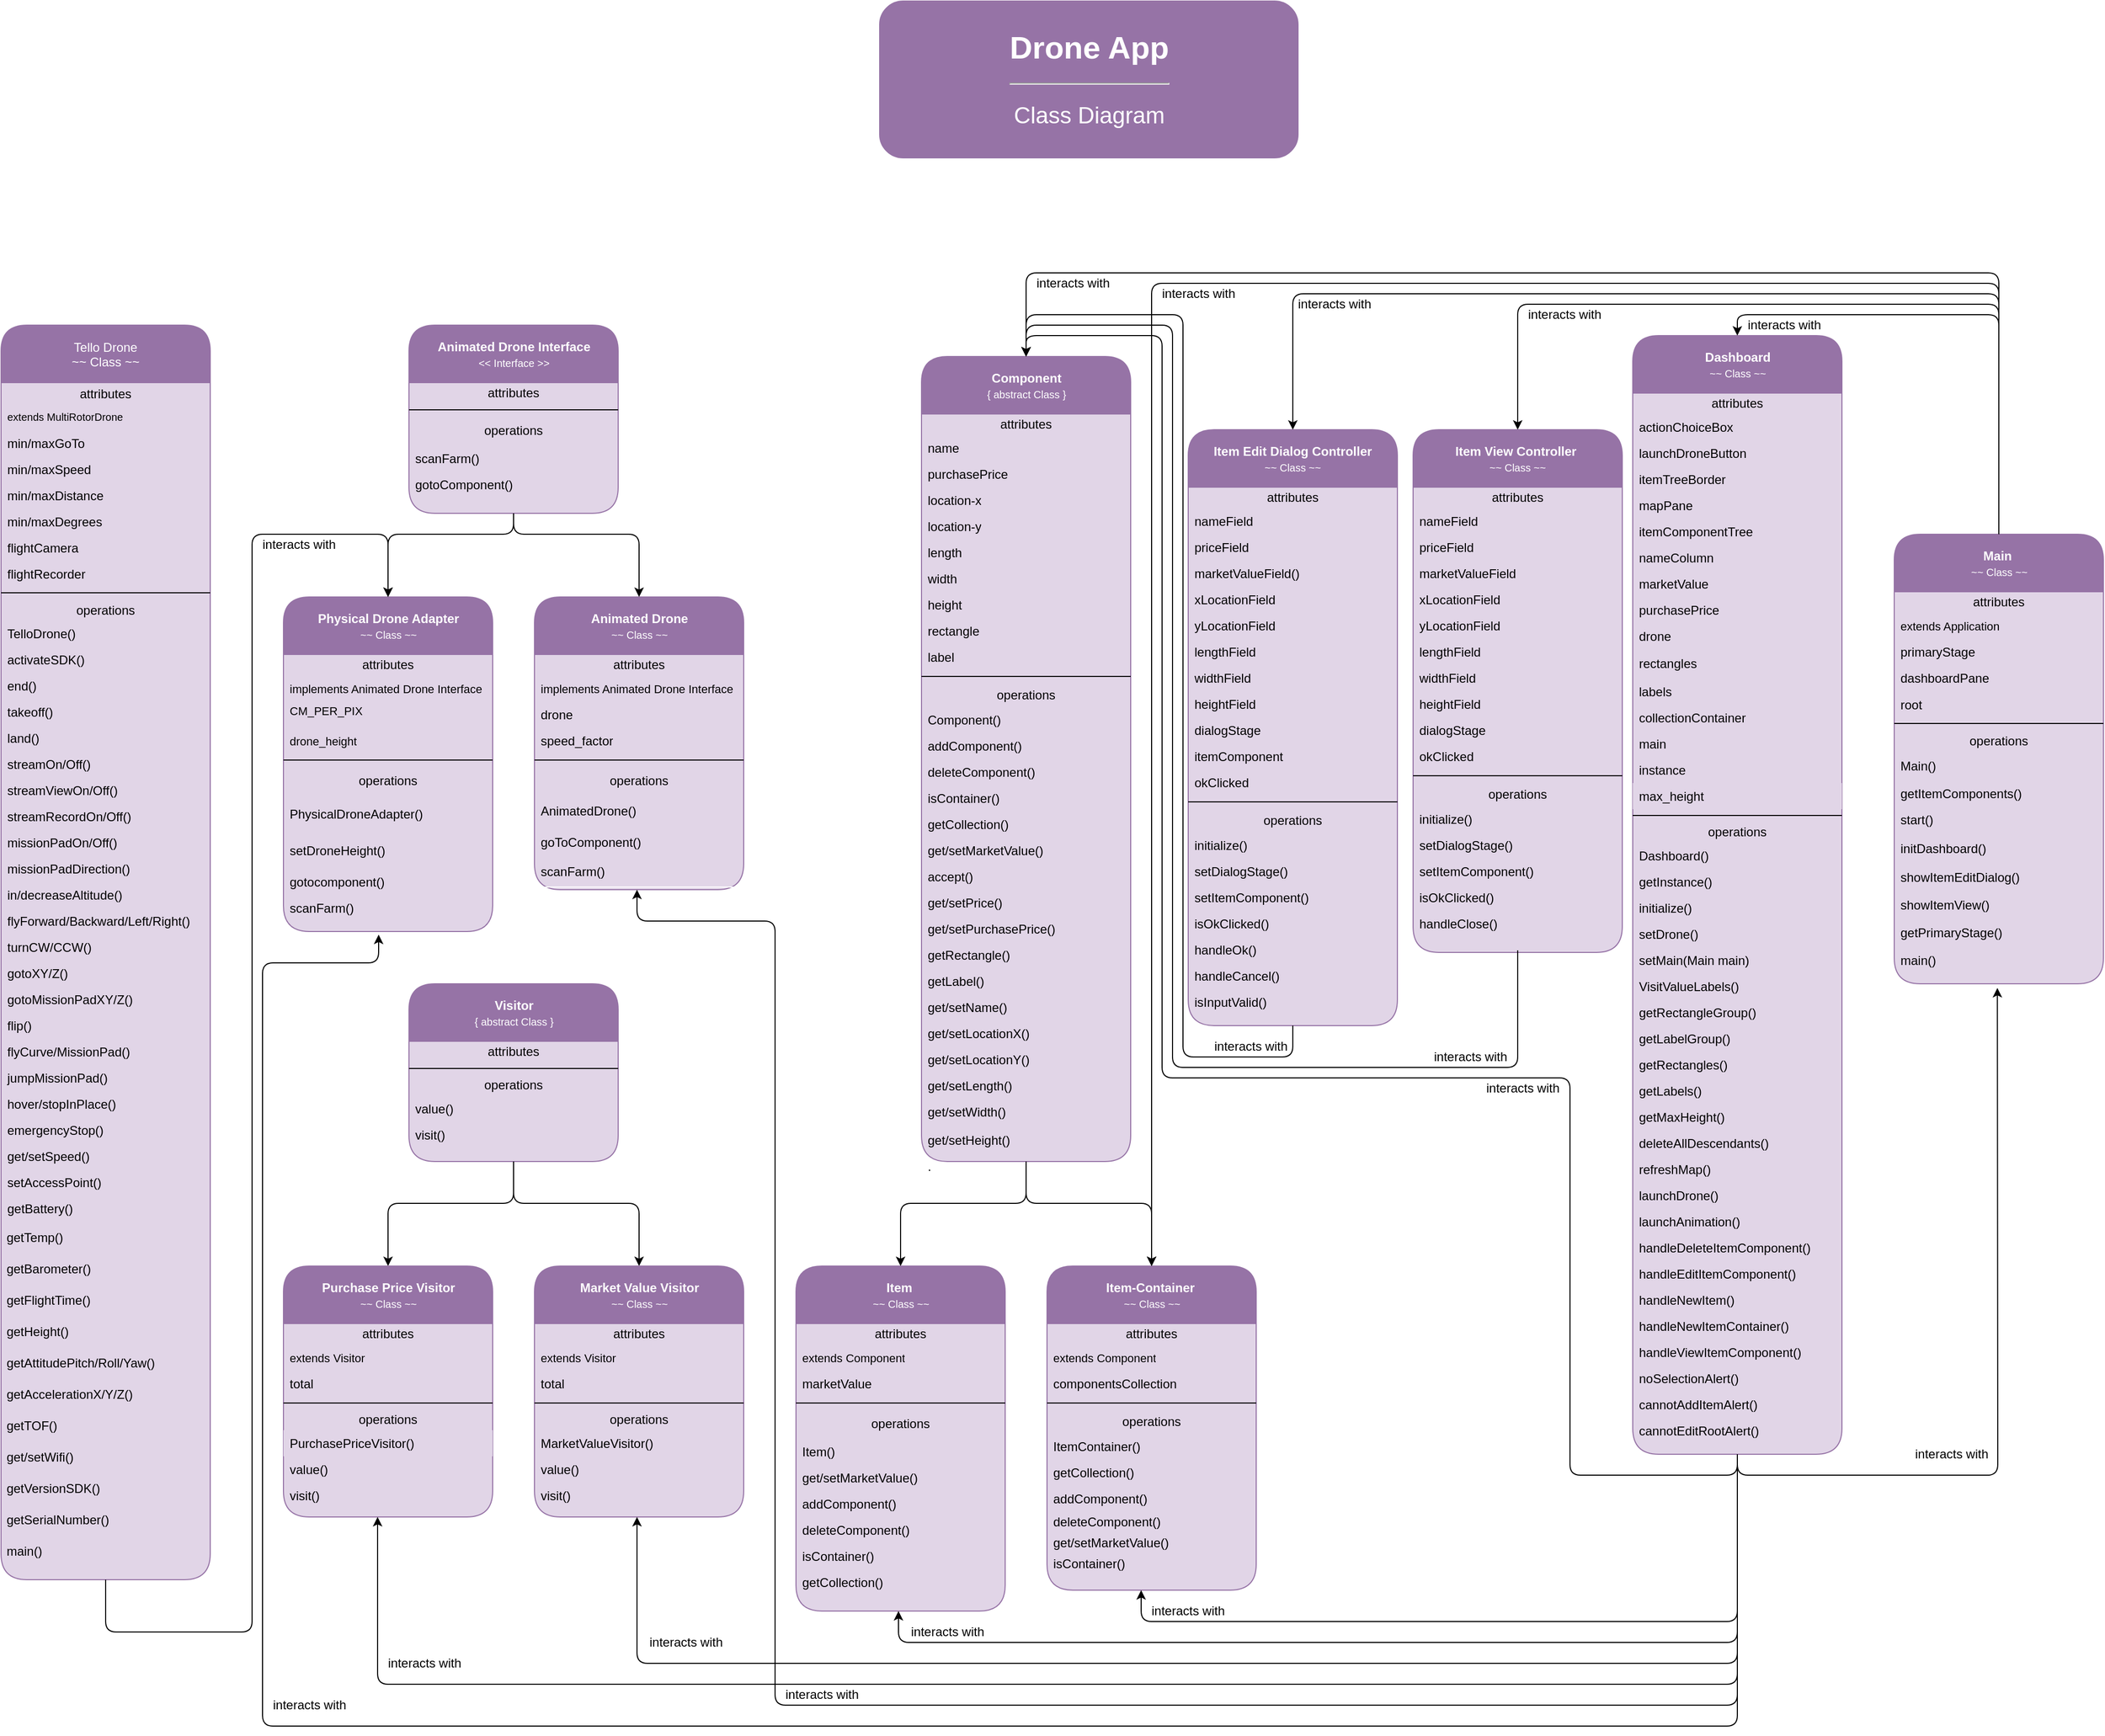 <mxfile pages="2">
    <diagram id="QyIFkyNHe3dVIFVu5Ysi" name="UML Class Diagram">
        <mxGraphModel dx="6017" dy="3337" grid="1" gridSize="10" guides="1" tooltips="1" connect="1" arrows="1" fold="1" page="1" pageScale="1" pageWidth="850" pageHeight="1100" math="0" shadow="0">
            <root>
                <mxCell id="0"/>
                <mxCell id="1" parent="0"/>
                <mxCell id="Ar9rGKO723f08wQL0Or9-344" value="&lt;font color=&quot;#ffffff&quot;&gt;&lt;b&gt;Component&lt;/b&gt;&lt;br&gt;&lt;font style=&quot;font-size: 10px&quot;&gt;{ abstract Class }&lt;/font&gt;&lt;/font&gt;" style="swimlane;fontStyle=0;align=center;verticalAlign=middle;childLayout=stackLayout;horizontal=1;startSize=55;horizontalStack=0;resizeParent=0;resizeParentMax=0;resizeLast=1;collapsible=0;marginBottom=0;html=1;fontFamily=Helvetica;strokeColor=#9673a6;swimlaneFillColor=#E1D5E7;fillColor=#9673A6;rounded=1;" vertex="1" parent="1">
                    <mxGeometry x="280" y="110" width="200" height="770" as="geometry"/>
                </mxCell>
                <mxCell id="Ar9rGKO723f08wQL0Or9-345" value="attributes" style="text;html=1;strokeColor=none;fillColor=none;align=center;verticalAlign=middle;spacingLeft=4;spacingRight=4;overflow=hidden;rotatable=0;points=[[0,0.5],[1,0.5]];portConstraint=eastwest;fontFamily=Helvetica;" vertex="1" parent="Ar9rGKO723f08wQL0Or9-344">
                    <mxGeometry y="55" width="200" height="20" as="geometry"/>
                </mxCell>
                <mxCell id="Ar9rGKO723f08wQL0Or9-346" value="name" style="text;html=1;strokeColor=none;fillColor=none;align=left;verticalAlign=middle;spacingLeft=4;spacingRight=4;overflow=hidden;rotatable=0;points=[[0,0.5],[1,0.5]];portConstraint=eastwest;fontFamily=Helvetica;" vertex="1" parent="Ar9rGKO723f08wQL0Or9-344">
                    <mxGeometry y="75" width="200" height="25" as="geometry"/>
                </mxCell>
                <mxCell id="Ar9rGKO723f08wQL0Or9-347" value="purchasePrice" style="text;html=1;strokeColor=none;fillColor=none;align=left;verticalAlign=middle;spacingLeft=4;spacingRight=4;overflow=hidden;rotatable=0;points=[[0,0.5],[1,0.5]];portConstraint=eastwest;fontFamily=Helvetica;" vertex="1" parent="Ar9rGKO723f08wQL0Or9-344">
                    <mxGeometry y="100" width="200" height="25" as="geometry"/>
                </mxCell>
                <mxCell id="Ar9rGKO723f08wQL0Or9-348" value="location-x" style="text;html=1;strokeColor=none;fillColor=none;align=left;verticalAlign=middle;spacingLeft=4;spacingRight=4;overflow=hidden;rotatable=0;points=[[0,0.5],[1,0.5]];portConstraint=eastwest;fontFamily=Helvetica;" vertex="1" parent="Ar9rGKO723f08wQL0Or9-344">
                    <mxGeometry y="125" width="200" height="25" as="geometry"/>
                </mxCell>
                <mxCell id="Ar9rGKO723f08wQL0Or9-349" value="location-y" style="text;html=1;strokeColor=none;fillColor=none;align=left;verticalAlign=middle;spacingLeft=4;spacingRight=4;overflow=hidden;rotatable=0;points=[[0,0.5],[1,0.5]];portConstraint=eastwest;fontFamily=Helvetica;" vertex="1" parent="Ar9rGKO723f08wQL0Or9-344">
                    <mxGeometry y="150" width="200" height="25" as="geometry"/>
                </mxCell>
                <mxCell id="Ar9rGKO723f08wQL0Or9-350" value="length" style="text;html=1;strokeColor=none;fillColor=none;align=left;verticalAlign=middle;spacingLeft=4;spacingRight=4;overflow=hidden;rotatable=0;points=[[0,0.5],[1,0.5]];portConstraint=eastwest;fontFamily=Helvetica;" vertex="1" parent="Ar9rGKO723f08wQL0Or9-344">
                    <mxGeometry y="175" width="200" height="25" as="geometry"/>
                </mxCell>
                <mxCell id="Ar9rGKO723f08wQL0Or9-351" value="width" style="text;html=1;strokeColor=none;fillColor=none;align=left;verticalAlign=middle;spacingLeft=4;spacingRight=4;overflow=hidden;rotatable=0;points=[[0,0.5],[1,0.5]];portConstraint=eastwest;fontFamily=Helvetica;" vertex="1" parent="Ar9rGKO723f08wQL0Or9-344">
                    <mxGeometry y="200" width="200" height="25" as="geometry"/>
                </mxCell>
                <mxCell id="Ar9rGKO723f08wQL0Or9-352" value="height" style="text;html=1;strokeColor=none;fillColor=none;align=left;verticalAlign=middle;spacingLeft=4;spacingRight=4;overflow=hidden;rotatable=0;points=[[0,0.5],[1,0.5]];portConstraint=eastwest;fontFamily=Helvetica;" vertex="1" parent="Ar9rGKO723f08wQL0Or9-344">
                    <mxGeometry y="225" width="200" height="25" as="geometry"/>
                </mxCell>
                <mxCell id="Ar9rGKO723f08wQL0Or9-353" value="rectangle" style="text;html=1;strokeColor=none;fillColor=none;align=left;verticalAlign=middle;spacingLeft=4;spacingRight=4;overflow=hidden;rotatable=0;points=[[0,0.5],[1,0.5]];portConstraint=eastwest;fontFamily=Helvetica;" vertex="1" parent="Ar9rGKO723f08wQL0Or9-344">
                    <mxGeometry y="250" width="200" height="25" as="geometry"/>
                </mxCell>
                <mxCell id="Ar9rGKO723f08wQL0Or9-354" value="label" style="text;html=1;strokeColor=none;fillColor=none;align=left;verticalAlign=middle;spacingLeft=4;spacingRight=4;overflow=hidden;rotatable=0;points=[[0,0.5],[1,0.5]];portConstraint=eastwest;fontFamily=Helvetica;" vertex="1" parent="Ar9rGKO723f08wQL0Or9-344">
                    <mxGeometry y="275" width="200" height="25" as="geometry"/>
                </mxCell>
                <mxCell id="Ar9rGKO723f08wQL0Or9-355" value="" style="line;strokeWidth=1;fillColor=none;align=left;verticalAlign=middle;spacingTop=-1;spacingLeft=3;spacingRight=3;rotatable=0;labelPosition=right;points=[];portConstraint=eastwest;fontFamily=Helvetica;html=1;" vertex="1" parent="Ar9rGKO723f08wQL0Or9-344">
                    <mxGeometry y="300" width="200" height="12" as="geometry"/>
                </mxCell>
                <mxCell id="Ar9rGKO723f08wQL0Or9-356" value="operations" style="text;strokeColor=none;fillColor=none;align=center;verticalAlign=middle;spacingLeft=4;spacingRight=4;overflow=hidden;rotatable=0;points=[[0,0.5],[1,0.5]];portConstraint=eastwest;fontFamily=Helvetica;html=1;" vertex="1" parent="Ar9rGKO723f08wQL0Or9-344">
                    <mxGeometry y="312" width="200" height="23" as="geometry"/>
                </mxCell>
                <mxCell id="Ar9rGKO723f08wQL0Or9-357" value="Component()" style="text;strokeColor=none;fillColor=none;align=left;verticalAlign=middle;spacingLeft=4;spacingRight=4;overflow=hidden;rotatable=0;points=[[0,0.5],[1,0.5]];portConstraint=eastwest;fontFamily=Helvetica;html=1;" vertex="1" parent="Ar9rGKO723f08wQL0Or9-344">
                    <mxGeometry y="335" width="200" height="25" as="geometry"/>
                </mxCell>
                <mxCell id="Ar9rGKO723f08wQL0Or9-358" value="addComponent()" style="text;strokeColor=none;fillColor=none;align=left;verticalAlign=middle;spacingLeft=4;spacingRight=4;overflow=hidden;rotatable=0;points=[[0,0.5],[1,0.5]];portConstraint=eastwest;fontFamily=Helvetica;html=1;" vertex="1" parent="Ar9rGKO723f08wQL0Or9-344">
                    <mxGeometry y="360" width="200" height="25" as="geometry"/>
                </mxCell>
                <mxCell id="Ar9rGKO723f08wQL0Or9-359" value="deleteComponent()" style="text;strokeColor=none;fillColor=none;align=left;verticalAlign=middle;spacingLeft=4;spacingRight=4;overflow=hidden;rotatable=0;points=[[0,0.5],[1,0.5]];portConstraint=eastwest;fontFamily=Helvetica;html=1;" vertex="1" parent="Ar9rGKO723f08wQL0Or9-344">
                    <mxGeometry y="385" width="200" height="25" as="geometry"/>
                </mxCell>
                <mxCell id="Ar9rGKO723f08wQL0Or9-360" value="isContainer()" style="text;strokeColor=none;fillColor=none;align=left;verticalAlign=middle;spacingLeft=4;spacingRight=4;overflow=hidden;rotatable=0;points=[[0,0.5],[1,0.5]];portConstraint=eastwest;fontFamily=Helvetica;html=1;" vertex="1" parent="Ar9rGKO723f08wQL0Or9-344">
                    <mxGeometry y="410" width="200" height="25" as="geometry"/>
                </mxCell>
                <mxCell id="Ar9rGKO723f08wQL0Or9-361" value="getCollection()" style="text;strokeColor=none;fillColor=none;align=left;verticalAlign=middle;spacingLeft=4;spacingRight=4;overflow=hidden;rotatable=0;points=[[0,0.5],[1,0.5]];portConstraint=eastwest;fontFamily=Helvetica;html=1;" vertex="1" parent="Ar9rGKO723f08wQL0Or9-344">
                    <mxGeometry y="435" width="200" height="25" as="geometry"/>
                </mxCell>
                <mxCell id="Ar9rGKO723f08wQL0Or9-362" value="get/setMarketValue()" style="text;strokeColor=none;fillColor=none;align=left;verticalAlign=middle;spacingLeft=4;spacingRight=4;overflow=hidden;rotatable=0;points=[[0,0.5],[1,0.5]];portConstraint=eastwest;fontFamily=Helvetica;html=1;" vertex="1" parent="Ar9rGKO723f08wQL0Or9-344">
                    <mxGeometry y="460" width="200" height="25" as="geometry"/>
                </mxCell>
                <mxCell id="Ar9rGKO723f08wQL0Or9-363" value="accept()" style="text;strokeColor=none;fillColor=none;align=left;verticalAlign=middle;spacingLeft=4;spacingRight=4;overflow=hidden;rotatable=0;points=[[0,0.5],[1,0.5]];portConstraint=eastwest;fontFamily=Helvetica;html=1;" vertex="1" parent="Ar9rGKO723f08wQL0Or9-344">
                    <mxGeometry y="485" width="200" height="25" as="geometry"/>
                </mxCell>
                <mxCell id="Ar9rGKO723f08wQL0Or9-364" value="get/setPrice()" style="text;strokeColor=none;fillColor=none;align=left;verticalAlign=middle;spacingLeft=4;spacingRight=4;overflow=hidden;rotatable=0;points=[[0,0.5],[1,0.5]];portConstraint=eastwest;fontFamily=Helvetica;html=1;" vertex="1" parent="Ar9rGKO723f08wQL0Or9-344">
                    <mxGeometry y="510" width="200" height="25" as="geometry"/>
                </mxCell>
                <mxCell id="Ar9rGKO723f08wQL0Or9-365" value="get/setPurchasePrice()" style="text;strokeColor=none;fillColor=none;align=left;verticalAlign=middle;spacingLeft=4;spacingRight=4;overflow=hidden;rotatable=0;points=[[0,0.5],[1,0.5]];portConstraint=eastwest;fontFamily=Helvetica;html=1;" vertex="1" parent="Ar9rGKO723f08wQL0Or9-344">
                    <mxGeometry y="535" width="200" height="25" as="geometry"/>
                </mxCell>
                <mxCell id="Ar9rGKO723f08wQL0Or9-366" value="getRectangle()" style="text;strokeColor=none;fillColor=none;align=left;verticalAlign=middle;spacingLeft=4;spacingRight=4;overflow=hidden;rotatable=0;points=[[0,0.5],[1,0.5]];portConstraint=eastwest;fontFamily=Helvetica;html=1;" vertex="1" parent="Ar9rGKO723f08wQL0Or9-344">
                    <mxGeometry y="560" width="200" height="25" as="geometry"/>
                </mxCell>
                <mxCell id="Ar9rGKO723f08wQL0Or9-367" value="getLabel()" style="text;strokeColor=none;fillColor=none;align=left;verticalAlign=middle;spacingLeft=4;spacingRight=4;overflow=hidden;rotatable=0;points=[[0,0.5],[1,0.5]];portConstraint=eastwest;fontFamily=Helvetica;html=1;" vertex="1" parent="Ar9rGKO723f08wQL0Or9-344">
                    <mxGeometry y="585" width="200" height="25" as="geometry"/>
                </mxCell>
                <mxCell id="Ar9rGKO723f08wQL0Or9-368" value="get/setName()" style="text;strokeColor=none;fillColor=none;align=left;verticalAlign=middle;spacingLeft=4;spacingRight=4;overflow=hidden;rotatable=0;points=[[0,0.5],[1,0.5]];portConstraint=eastwest;fontFamily=Helvetica;html=1;" vertex="1" parent="Ar9rGKO723f08wQL0Or9-344">
                    <mxGeometry y="610" width="200" height="25" as="geometry"/>
                </mxCell>
                <mxCell id="Ar9rGKO723f08wQL0Or9-369" value="get/setLocationX()" style="text;strokeColor=none;fillColor=none;align=left;verticalAlign=middle;spacingLeft=4;spacingRight=4;overflow=hidden;rotatable=0;points=[[0,0.5],[1,0.5]];portConstraint=eastwest;fontFamily=Helvetica;html=1;" vertex="1" parent="Ar9rGKO723f08wQL0Or9-344">
                    <mxGeometry y="635" width="200" height="25" as="geometry"/>
                </mxCell>
                <mxCell id="Ar9rGKO723f08wQL0Or9-370" value="get/setLocationY()" style="text;strokeColor=none;fillColor=none;align=left;verticalAlign=middle;spacingLeft=4;spacingRight=4;overflow=hidden;rotatable=0;points=[[0,0.5],[1,0.5]];portConstraint=eastwest;fontFamily=Helvetica;html=1;" vertex="1" parent="Ar9rGKO723f08wQL0Or9-344">
                    <mxGeometry y="660" width="200" height="25" as="geometry"/>
                </mxCell>
                <mxCell id="Ar9rGKO723f08wQL0Or9-371" value="&lt;span style=&quot;text-align: center&quot;&gt;get/setL&lt;/span&gt;ength()" style="text;html=1;strokeColor=none;fillColor=none;align=left;verticalAlign=middle;spacingLeft=4;spacingRight=4;overflow=hidden;rotatable=0;points=[[0,0.5],[1,0.5]];portConstraint=eastwest;fontFamily=Helvetica;" vertex="1" parent="Ar9rGKO723f08wQL0Or9-344">
                    <mxGeometry y="685" width="200" height="25" as="geometry"/>
                </mxCell>
                <mxCell id="Ar9rGKO723f08wQL0Or9-372" value="&lt;span style=&quot;text-align: center&quot;&gt;get/setW&lt;/span&gt;idth()" style="text;html=1;strokeColor=none;fillColor=none;align=left;verticalAlign=middle;spacingLeft=4;spacingRight=4;overflow=hidden;rotatable=0;points=[[0,0.5],[1,0.5]];portConstraint=eastwest;fontFamily=Helvetica;" vertex="1" parent="Ar9rGKO723f08wQL0Or9-344">
                    <mxGeometry y="710" width="200" height="25" as="geometry"/>
                </mxCell>
                <mxCell id="Ar9rGKO723f08wQL0Or9-373" value="&lt;span style=&quot;text-align: center&quot;&gt;get/setH&lt;/span&gt;eight()" style="text;html=1;strokeColor=none;fillColor=none;align=left;verticalAlign=middle;spacingLeft=4;spacingRight=4;overflow=hidden;rotatable=0;points=[[0,0.5],[1,0.5]];portConstraint=eastwest;fontFamily=Helvetica;" vertex="1" parent="Ar9rGKO723f08wQL0Or9-344">
                    <mxGeometry y="735" width="200" height="30" as="geometry"/>
                </mxCell>
                <mxCell id="Ar9rGKO723f08wQL0Or9-374" value="&lt;div style=&quot;text-align: center&quot;&gt;&lt;span&gt;.&lt;/span&gt;&lt;/div&gt;" style="text;html=1;strokeColor=none;fillColor=none;align=left;verticalAlign=middle;spacingLeft=4;spacingRight=4;overflow=hidden;rotatable=0;points=[[0,0.5],[1,0.5]];portConstraint=eastwest;fontFamily=Helvetica;" vertex="1" parent="Ar9rGKO723f08wQL0Or9-344">
                    <mxGeometry y="765" width="200" height="15" as="geometry"/>
                </mxCell>
                <mxCell id="Ar9rGKO723f08wQL0Or9-375" value="" style="line;strokeWidth=1;fillColor=none;align=left;verticalAlign=middle;spacingTop=-1;spacingLeft=3;spacingRight=3;rotatable=0;labelPosition=right;points=[];portConstraint=eastwest;fontFamily=Helvetica;fontColor=#FFFFFF;strokeColor=#FFFFFF;" vertex="1" parent="Ar9rGKO723f08wQL0Or9-344">
                    <mxGeometry y="780" width="200" height="-10" as="geometry"/>
                </mxCell>
                <mxCell id="Ar9rGKO723f08wQL0Or9-376" value="&lt;b&gt;&lt;font color=&quot;#ffffff&quot;&gt;Item&amp;nbsp;&lt;br&gt;&lt;/font&gt;&lt;/b&gt;&lt;span style=&quot;color: rgb(255 , 255 , 255) ; font-size: 10px&quot;&gt;~~ Class ~~&lt;/span&gt;&lt;b&gt;&lt;font color=&quot;#ffffff&quot;&gt;&lt;br&gt;&lt;/font&gt;&lt;/b&gt;" style="swimlane;fontStyle=0;align=center;verticalAlign=middle;childLayout=stackLayout;horizontal=1;startSize=55;horizontalStack=0;resizeParent=0;resizeParentMax=0;resizeLast=1;collapsible=0;marginBottom=0;fontFamily=Helvetica;html=1;strokeColor=#9673a6;swimlaneFillColor=#E1D5E7;fillColor=#9673A6;rounded=1;" vertex="1" parent="1">
                    <mxGeometry x="160" y="980" width="200" height="330" as="geometry"/>
                </mxCell>
                <mxCell id="Ar9rGKO723f08wQL0Or9-377" value="attributes" style="text;strokeColor=none;fillColor=none;align=center;verticalAlign=middle;spacingLeft=4;spacingRight=4;overflow=hidden;rotatable=0;points=[[0,0.5],[1,0.5]];portConstraint=eastwest;fontFamily=Helvetica;html=1;" vertex="1" parent="Ar9rGKO723f08wQL0Or9-376">
                    <mxGeometry y="55" width="200" height="20" as="geometry"/>
                </mxCell>
                <mxCell id="Ar9rGKO723f08wQL0Or9-378" value="extends Component" style="text;strokeColor=none;fillColor=none;align=left;verticalAlign=middle;spacingLeft=4;spacingRight=4;overflow=hidden;rotatable=0;points=[[0,0.5],[1,0.5]];portConstraint=eastwest;fontFamily=Helvetica;fontSize=11;html=1;" vertex="1" parent="Ar9rGKO723f08wQL0Or9-376">
                    <mxGeometry y="75" width="200" height="25" as="geometry"/>
                </mxCell>
                <mxCell id="Ar9rGKO723f08wQL0Or9-379" value="marketValue" style="text;strokeColor=none;fillColor=none;align=left;verticalAlign=middle;spacingLeft=4;spacingRight=4;overflow=hidden;rotatable=0;points=[[0,0.5],[1,0.5]];portConstraint=eastwest;fontFamily=Helvetica;html=1;" vertex="1" parent="Ar9rGKO723f08wQL0Or9-376">
                    <mxGeometry y="100" width="200" height="25" as="geometry"/>
                </mxCell>
                <mxCell id="Ar9rGKO723f08wQL0Or9-380" value="" style="line;strokeWidth=1;fillColor=none;align=left;verticalAlign=middle;spacingTop=-1;spacingLeft=3;spacingRight=3;rotatable=0;labelPosition=right;points=[];portConstraint=eastwest;fontFamily=Helvetica;html=1;" vertex="1" parent="Ar9rGKO723f08wQL0Or9-376">
                    <mxGeometry y="125" width="200" height="12" as="geometry"/>
                </mxCell>
                <mxCell id="Ar9rGKO723f08wQL0Or9-381" value="operations" style="text;strokeColor=none;fillColor=none;align=center;verticalAlign=middle;spacingLeft=4;spacingRight=4;overflow=hidden;rotatable=0;points=[[0,0.5],[1,0.5]];portConstraint=eastwest;fontFamily=Helvetica;html=1;" vertex="1" parent="Ar9rGKO723f08wQL0Or9-376">
                    <mxGeometry y="137" width="200" height="28" as="geometry"/>
                </mxCell>
                <mxCell id="Ar9rGKO723f08wQL0Or9-382" value="Item()" style="text;strokeColor=none;fillColor=none;align=left;verticalAlign=middle;spacingLeft=4;spacingRight=4;overflow=hidden;rotatable=0;points=[[0,0.5],[1,0.5]];portConstraint=eastwest;fontFamily=Helvetica;html=1;" vertex="1" parent="Ar9rGKO723f08wQL0Or9-376">
                    <mxGeometry y="165" width="200" height="25" as="geometry"/>
                </mxCell>
                <mxCell id="Ar9rGKO723f08wQL0Or9-383" value="get/setMarketValue()" style="text;strokeColor=none;fillColor=none;align=left;verticalAlign=middle;spacingLeft=4;spacingRight=4;overflow=hidden;rotatable=0;points=[[0,0.5],[1,0.5]];portConstraint=eastwest;fontFamily=Helvetica;html=1;" vertex="1" parent="Ar9rGKO723f08wQL0Or9-376">
                    <mxGeometry y="190" width="200" height="25" as="geometry"/>
                </mxCell>
                <mxCell id="Ar9rGKO723f08wQL0Or9-384" value="addComponent()" style="text;strokeColor=none;fillColor=none;align=left;verticalAlign=middle;spacingLeft=4;spacingRight=4;overflow=hidden;rotatable=0;points=[[0,0.5],[1,0.5]];portConstraint=eastwest;fontFamily=Helvetica;html=1;" vertex="1" parent="Ar9rGKO723f08wQL0Or9-376">
                    <mxGeometry y="215" width="200" height="25" as="geometry"/>
                </mxCell>
                <mxCell id="Ar9rGKO723f08wQL0Or9-385" value="deleteComponent()" style="text;strokeColor=none;fillColor=none;align=left;verticalAlign=middle;spacingLeft=4;spacingRight=4;overflow=hidden;rotatable=0;points=[[0,0.5],[1,0.5]];portConstraint=eastwest;fontFamily=Helvetica;html=1;" vertex="1" parent="Ar9rGKO723f08wQL0Or9-376">
                    <mxGeometry y="240" width="200" height="25" as="geometry"/>
                </mxCell>
                <mxCell id="Ar9rGKO723f08wQL0Or9-386" value="isContainer()" style="text;strokeColor=none;fillColor=none;align=left;verticalAlign=middle;spacingLeft=4;spacingRight=4;overflow=hidden;rotatable=0;points=[[0,0.5],[1,0.5]];portConstraint=eastwest;fontFamily=Helvetica;html=1;" vertex="1" parent="Ar9rGKO723f08wQL0Or9-376">
                    <mxGeometry y="265" width="200" height="25" as="geometry"/>
                </mxCell>
                <mxCell id="Ar9rGKO723f08wQL0Or9-387" value="getCollection()" style="text;strokeColor=none;fillColor=none;align=left;verticalAlign=middle;spacingLeft=4;spacingRight=4;overflow=hidden;rotatable=0;points=[[0,0.5],[1,0.5]];portConstraint=eastwest;fontFamily=Helvetica;html=1;" vertex="1" parent="Ar9rGKO723f08wQL0Or9-376">
                    <mxGeometry y="290" width="200" height="25" as="geometry"/>
                </mxCell>
                <mxCell id="Ar9rGKO723f08wQL0Or9-388" value="&amp;nbsp;" style="text;strokeColor=none;fillColor=none;align=left;verticalAlign=middle;spacingLeft=4;spacingRight=4;overflow=hidden;rotatable=0;points=[[0,0.5],[1,0.5]];portConstraint=eastwest;fontFamily=Helvetica;html=1;" vertex="1" parent="Ar9rGKO723f08wQL0Or9-376">
                    <mxGeometry y="315" width="200" height="25" as="geometry"/>
                </mxCell>
                <mxCell id="Ar9rGKO723f08wQL0Or9-389" value="" style="line;strokeWidth=1;fillColor=none;align=left;verticalAlign=middle;spacingTop=-1;spacingLeft=3;spacingRight=3;rotatable=0;labelPosition=right;points=[];portConstraint=eastwest;fontFamily=Helvetica;fontColor=#FFFFFF;strokeColor=#FFFFFF;html=1;" vertex="1" parent="Ar9rGKO723f08wQL0Or9-376">
                    <mxGeometry y="340" width="200" height="-10" as="geometry"/>
                </mxCell>
                <mxCell id="Ar9rGKO723f08wQL0Or9-390" value="&lt;b&gt;&lt;font color=&quot;#ffffff&quot;&gt;Dashboard &lt;br&gt;&lt;/font&gt;&lt;/b&gt;&lt;span style=&quot;color: rgb(255 , 255 , 255) ; font-size: 10px&quot;&gt;~~ Class ~~&lt;/span&gt;&lt;b&gt;&lt;font color=&quot;#ffffff&quot;&gt;&lt;br&gt;&lt;/font&gt;&lt;/b&gt;" style="swimlane;fontStyle=0;align=center;verticalAlign=middle;childLayout=stackLayout;horizontal=1;startSize=55;horizontalStack=0;resizeParent=0;resizeParentMax=0;resizeLast=1;collapsible=0;marginBottom=0;html=1;fontFamily=Helvetica;strokeColor=#9673a6;swimlaneFillColor=#E1D5E7;fillColor=#9673A6;rounded=1;" vertex="1" parent="1">
                    <mxGeometry x="960" y="90" width="200" height="1070" as="geometry"/>
                </mxCell>
                <mxCell id="Ar9rGKO723f08wQL0Or9-391" value="attributes" style="text;html=1;strokeColor=none;fillColor=none;align=center;verticalAlign=middle;spacingLeft=4;spacingRight=4;overflow=hidden;rotatable=0;points=[[0,0.5],[1,0.5]];portConstraint=eastwest;fontFamily=Helvetica;" vertex="1" parent="Ar9rGKO723f08wQL0Or9-390">
                    <mxGeometry y="55" width="200" height="20" as="geometry"/>
                </mxCell>
                <mxCell id="Ar9rGKO723f08wQL0Or9-392" value="actionChoiceBox" style="text;strokeColor=none;fillColor=none;align=left;verticalAlign=middle;spacingLeft=4;spacingRight=4;overflow=hidden;rotatable=0;points=[[0,0.5],[1,0.5]];portConstraint=eastwest;fontFamily=Helvetica;html=1;" vertex="1" parent="Ar9rGKO723f08wQL0Or9-390">
                    <mxGeometry y="75" width="200" height="25" as="geometry"/>
                </mxCell>
                <mxCell id="Ar9rGKO723f08wQL0Or9-393" value="launchDroneButton" style="text;strokeColor=none;fillColor=none;align=left;verticalAlign=middle;spacingLeft=4;spacingRight=4;overflow=hidden;rotatable=0;points=[[0,0.5],[1,0.5]];portConstraint=eastwest;fontFamily=Helvetica;html=1;" vertex="1" parent="Ar9rGKO723f08wQL0Or9-390">
                    <mxGeometry y="100" width="200" height="25" as="geometry"/>
                </mxCell>
                <mxCell id="Ar9rGKO723f08wQL0Or9-394" value="itemTreeBorder " style="text;strokeColor=none;fillColor=none;align=left;verticalAlign=middle;spacingLeft=4;spacingRight=4;overflow=hidden;rotatable=0;points=[[0,0.5],[1,0.5]];portConstraint=eastwest;fontFamily=Helvetica;html=1;" vertex="1" parent="Ar9rGKO723f08wQL0Or9-390">
                    <mxGeometry y="125" width="200" height="25" as="geometry"/>
                </mxCell>
                <mxCell id="Ar9rGKO723f08wQL0Or9-395" value="mapPane" style="text;strokeColor=none;fillColor=none;align=left;verticalAlign=middle;spacingLeft=4;spacingRight=4;overflow=hidden;rotatable=0;points=[[0,0.5],[1,0.5]];portConstraint=eastwest;fontFamily=Helvetica;html=1;" vertex="1" parent="Ar9rGKO723f08wQL0Or9-390">
                    <mxGeometry y="150" width="200" height="25" as="geometry"/>
                </mxCell>
                <mxCell id="Ar9rGKO723f08wQL0Or9-396" value="itemComponentTree " style="text;strokeColor=none;fillColor=none;align=left;verticalAlign=middle;spacingLeft=4;spacingRight=4;overflow=hidden;rotatable=0;points=[[0,0.5],[1,0.5]];portConstraint=eastwest;fontFamily=Helvetica;html=1;" vertex="1" parent="Ar9rGKO723f08wQL0Or9-390">
                    <mxGeometry y="175" width="200" height="25" as="geometry"/>
                </mxCell>
                <mxCell id="Ar9rGKO723f08wQL0Or9-397" value="nameColumn " style="text;strokeColor=none;fillColor=none;align=left;verticalAlign=middle;spacingLeft=4;spacingRight=4;overflow=hidden;rotatable=0;points=[[0,0.5],[1,0.5]];portConstraint=eastwest;fontFamily=Helvetica;html=1;" vertex="1" parent="Ar9rGKO723f08wQL0Or9-390">
                    <mxGeometry y="200" width="200" height="25" as="geometry"/>
                </mxCell>
                <mxCell id="Ar9rGKO723f08wQL0Or9-398" value="marketValue" style="text;strokeColor=none;fillColor=none;align=left;verticalAlign=middle;spacingLeft=4;spacingRight=4;overflow=hidden;rotatable=0;points=[[0,0.5],[1,0.5]];portConstraint=eastwest;fontFamily=Helvetica;html=1;" vertex="1" parent="Ar9rGKO723f08wQL0Or9-390">
                    <mxGeometry y="225" width="200" height="25" as="geometry"/>
                </mxCell>
                <mxCell id="Ar9rGKO723f08wQL0Or9-399" value="purchasePrice" style="text;strokeColor=none;fillColor=none;align=left;verticalAlign=middle;spacingLeft=4;spacingRight=4;overflow=hidden;rotatable=0;points=[[0,0.5],[1,0.5]];portConstraint=eastwest;fontFamily=Helvetica;html=1;" vertex="1" parent="Ar9rGKO723f08wQL0Or9-390">
                    <mxGeometry y="250" width="200" height="25" as="geometry"/>
                </mxCell>
                <mxCell id="Ar9rGKO723f08wQL0Or9-400" value="drone " style="text;strokeColor=none;fillColor=none;align=left;verticalAlign=middle;spacingLeft=4;spacingRight=4;overflow=hidden;rotatable=0;points=[[0,0.5],[1,0.5]];portConstraint=eastwest;fontFamily=Helvetica;html=1;" vertex="1" parent="Ar9rGKO723f08wQL0Or9-390">
                    <mxGeometry y="275" width="200" height="25" as="geometry"/>
                </mxCell>
                <mxCell id="Ar9rGKO723f08wQL0Or9-401" value="rectangles " style="text;strokeColor=none;fillColor=none;align=left;verticalAlign=middle;spacingLeft=4;spacingRight=4;overflow=hidden;rotatable=0;points=[[0,0.5],[1,0.5]];portConstraint=eastwest;fontFamily=Helvetica;html=1;" vertex="1" parent="Ar9rGKO723f08wQL0Or9-390">
                    <mxGeometry y="300" width="200" height="28" as="geometry"/>
                </mxCell>
                <mxCell id="Ar9rGKO723f08wQL0Or9-402" value="labels " style="text;strokeColor=none;fillColor=none;align=left;verticalAlign=middle;spacingLeft=4;spacingRight=4;overflow=hidden;rotatable=0;points=[[0,0.5],[1,0.5]];portConstraint=eastwest;fontFamily=Helvetica;html=1;" vertex="1" parent="Ar9rGKO723f08wQL0Or9-390">
                    <mxGeometry y="328" width="200" height="25" as="geometry"/>
                </mxCell>
                <mxCell id="Ar9rGKO723f08wQL0Or9-403" value="collectionContainer" style="text;strokeColor=none;fillColor=none;align=left;verticalAlign=middle;spacingLeft=4;spacingRight=4;overflow=hidden;rotatable=0;points=[[0,0.5],[1,0.5]];portConstraint=eastwest;fontFamily=Helvetica;html=1;" vertex="1" parent="Ar9rGKO723f08wQL0Or9-390">
                    <mxGeometry y="353" width="200" height="25" as="geometry"/>
                </mxCell>
                <mxCell id="Ar9rGKO723f08wQL0Or9-404" value="main" style="text;strokeColor=none;fillColor=none;align=left;verticalAlign=middle;spacingLeft=4;spacingRight=4;overflow=hidden;rotatable=0;points=[[0,0.5],[1,0.5]];portConstraint=eastwest;fontFamily=Helvetica;html=1;" vertex="1" parent="Ar9rGKO723f08wQL0Or9-390">
                    <mxGeometry y="378" width="200" height="25" as="geometry"/>
                </mxCell>
                <mxCell id="Ar9rGKO723f08wQL0Or9-405" value="instance" style="text;strokeColor=none;fillColor=none;align=left;verticalAlign=middle;spacingLeft=4;spacingRight=4;overflow=hidden;rotatable=0;points=[[0,0.5],[1,0.5]];portConstraint=eastwest;fontFamily=Helvetica;html=1;" vertex="1" parent="Ar9rGKO723f08wQL0Or9-390">
                    <mxGeometry y="403" width="200" height="25" as="geometry"/>
                </mxCell>
                <mxCell id="Ar9rGKO723f08wQL0Or9-406" value="max_height" style="text;fillColor=#e1d5e7;align=left;verticalAlign=middle;spacingLeft=4;spacingRight=4;overflow=hidden;rotatable=0;points=[[0,0.5],[1,0.5]];portConstraint=eastwest;fontFamily=Helvetica;html=1;" vertex="1" parent="Ar9rGKO723f08wQL0Or9-390">
                    <mxGeometry y="428" width="200" height="25" as="geometry"/>
                </mxCell>
                <mxCell id="Ar9rGKO723f08wQL0Or9-407" value="" style="line;strokeWidth=1;fillColor=none;align=left;verticalAlign=middle;spacingTop=-1;spacingLeft=3;spacingRight=3;rotatable=0;labelPosition=right;points=[];portConstraint=eastwest;fontFamily=Helvetica;html=1;" vertex="1" parent="Ar9rGKO723f08wQL0Or9-390">
                    <mxGeometry y="453" width="200" height="12" as="geometry"/>
                </mxCell>
                <mxCell id="Ar9rGKO723f08wQL0Or9-408" value="operations" style="text;strokeColor=none;fillColor=none;align=center;verticalAlign=middle;spacingLeft=4;spacingRight=4;overflow=hidden;rotatable=0;points=[[0,0.5],[1,0.5]];portConstraint=eastwest;fontFamily=Helvetica;html=1;" vertex="1" parent="Ar9rGKO723f08wQL0Or9-390">
                    <mxGeometry y="465" width="200" height="20" as="geometry"/>
                </mxCell>
                <mxCell id="Ar9rGKO723f08wQL0Or9-409" value="Dashboard()" style="text;strokeColor=none;fillColor=none;align=left;verticalAlign=middle;spacingLeft=4;spacingRight=4;overflow=hidden;rotatable=0;points=[[0,0.5],[1,0.5]];portConstraint=eastwest;fontFamily=Helvetica;html=1;" vertex="1" parent="Ar9rGKO723f08wQL0Or9-390">
                    <mxGeometry y="485" width="200" height="25" as="geometry"/>
                </mxCell>
                <mxCell id="Ar9rGKO723f08wQL0Or9-410" value="getInstance()" style="text;strokeColor=none;fillColor=none;align=left;verticalAlign=middle;spacingLeft=4;spacingRight=4;overflow=hidden;rotatable=0;points=[[0,0.5],[1,0.5]];portConstraint=eastwest;fontFamily=Helvetica;html=1;" vertex="1" parent="Ar9rGKO723f08wQL0Or9-390">
                    <mxGeometry y="510" width="200" height="25" as="geometry"/>
                </mxCell>
                <mxCell id="Ar9rGKO723f08wQL0Or9-411" value="initialize()" style="text;strokeColor=none;fillColor=none;align=left;verticalAlign=middle;spacingLeft=4;spacingRight=4;overflow=hidden;rotatable=0;points=[[0,0.5],[1,0.5]];portConstraint=eastwest;fontFamily=Helvetica;html=1;" vertex="1" parent="Ar9rGKO723f08wQL0Or9-390">
                    <mxGeometry y="535" width="200" height="25" as="geometry"/>
                </mxCell>
                <mxCell id="Ar9rGKO723f08wQL0Or9-412" value="setDrone()" style="text;strokeColor=none;fillColor=none;align=left;verticalAlign=middle;spacingLeft=4;spacingRight=4;overflow=hidden;rotatable=0;points=[[0,0.5],[1,0.5]];portConstraint=eastwest;fontFamily=Helvetica;html=1;" vertex="1" parent="Ar9rGKO723f08wQL0Or9-390">
                    <mxGeometry y="560" width="200" height="25" as="geometry"/>
                </mxCell>
                <mxCell id="Ar9rGKO723f08wQL0Or9-413" value="setMain(Main main)" style="text;strokeColor=none;fillColor=none;align=left;verticalAlign=middle;spacingLeft=4;spacingRight=4;overflow=hidden;rotatable=0;points=[[0,0.5],[1,0.5]];portConstraint=eastwest;fontFamily=Helvetica;html=1;" vertex="1" parent="Ar9rGKO723f08wQL0Or9-390">
                    <mxGeometry y="585" width="200" height="25" as="geometry"/>
                </mxCell>
                <mxCell id="Ar9rGKO723f08wQL0Or9-414" value="VisitValueLabels()" style="text;strokeColor=none;fillColor=none;align=left;verticalAlign=middle;spacingLeft=4;spacingRight=4;overflow=hidden;rotatable=0;points=[[0,0.5],[1,0.5]];portConstraint=eastwest;fontFamily=Helvetica;html=1;" vertex="1" parent="Ar9rGKO723f08wQL0Or9-390">
                    <mxGeometry y="610" width="200" height="25" as="geometry"/>
                </mxCell>
                <mxCell id="Ar9rGKO723f08wQL0Or9-415" value="getRectangleGroup()" style="text;strokeColor=none;fillColor=none;align=left;verticalAlign=middle;spacingLeft=4;spacingRight=4;overflow=hidden;rotatable=0;points=[[0,0.5],[1,0.5]];portConstraint=eastwest;fontFamily=Helvetica;html=1;" vertex="1" parent="Ar9rGKO723f08wQL0Or9-390">
                    <mxGeometry y="635" width="200" height="25" as="geometry"/>
                </mxCell>
                <mxCell id="Ar9rGKO723f08wQL0Or9-416" value="getLabelGroup()" style="text;strokeColor=none;fillColor=none;align=left;verticalAlign=middle;spacingLeft=4;spacingRight=4;overflow=hidden;rotatable=0;points=[[0,0.5],[1,0.5]];portConstraint=eastwest;fontFamily=Helvetica;html=1;" vertex="1" parent="Ar9rGKO723f08wQL0Or9-390">
                    <mxGeometry y="660" width="200" height="25" as="geometry"/>
                </mxCell>
                <mxCell id="Ar9rGKO723f08wQL0Or9-417" value="getRectangles()" style="text;strokeColor=none;fillColor=none;align=left;verticalAlign=middle;spacingLeft=4;spacingRight=4;overflow=hidden;rotatable=0;points=[[0,0.5],[1,0.5]];portConstraint=eastwest;fontFamily=Helvetica;html=1;" vertex="1" parent="Ar9rGKO723f08wQL0Or9-390">
                    <mxGeometry y="685" width="200" height="25" as="geometry"/>
                </mxCell>
                <mxCell id="Ar9rGKO723f08wQL0Or9-418" value="getLabels()" style="text;strokeColor=none;fillColor=none;align=left;verticalAlign=middle;spacingLeft=4;spacingRight=4;overflow=hidden;rotatable=0;points=[[0,0.5],[1,0.5]];portConstraint=eastwest;fontFamily=Helvetica;html=1;" vertex="1" parent="Ar9rGKO723f08wQL0Or9-390">
                    <mxGeometry y="710" width="200" height="25" as="geometry"/>
                </mxCell>
                <mxCell id="Ar9rGKO723f08wQL0Or9-419" value="getMaxHeight()" style="text;strokeColor=none;fillColor=none;align=left;verticalAlign=middle;spacingLeft=4;spacingRight=4;overflow=hidden;rotatable=0;points=[[0,0.5],[1,0.5]];portConstraint=eastwest;fontFamily=Helvetica;html=1;" vertex="1" parent="Ar9rGKO723f08wQL0Or9-390">
                    <mxGeometry y="735" width="200" height="25" as="geometry"/>
                </mxCell>
                <mxCell id="Ar9rGKO723f08wQL0Or9-420" value="deleteAllDescendants()" style="text;strokeColor=none;fillColor=none;align=left;verticalAlign=middle;spacingLeft=4;spacingRight=4;overflow=hidden;rotatable=0;points=[[0,0.5],[1,0.5]];portConstraint=eastwest;fontFamily=Helvetica;html=1;" vertex="1" parent="Ar9rGKO723f08wQL0Or9-390">
                    <mxGeometry y="760" width="200" height="25" as="geometry"/>
                </mxCell>
                <mxCell id="Ar9rGKO723f08wQL0Or9-421" value="refreshMap()" style="text;strokeColor=none;fillColor=none;align=left;verticalAlign=middle;spacingLeft=4;spacingRight=4;overflow=hidden;rotatable=0;points=[[0,0.5],[1,0.5]];portConstraint=eastwest;fontFamily=Helvetica;html=1;" vertex="1" parent="Ar9rGKO723f08wQL0Or9-390">
                    <mxGeometry y="785" width="200" height="25" as="geometry"/>
                </mxCell>
                <mxCell id="Ar9rGKO723f08wQL0Or9-422" value="launchDrone()" style="text;strokeColor=none;fillColor=none;align=left;verticalAlign=middle;spacingLeft=4;spacingRight=4;overflow=hidden;rotatable=0;points=[[0,0.5],[1,0.5]];portConstraint=eastwest;fontFamily=Helvetica;html=1;" vertex="1" parent="Ar9rGKO723f08wQL0Or9-390">
                    <mxGeometry y="810" width="200" height="25" as="geometry"/>
                </mxCell>
                <mxCell id="Ar9rGKO723f08wQL0Or9-423" value="launchAnimation()" style="text;strokeColor=none;fillColor=none;align=left;verticalAlign=middle;spacingLeft=4;spacingRight=4;overflow=hidden;rotatable=0;points=[[0,0.5],[1,0.5]];portConstraint=eastwest;fontFamily=Helvetica;html=1;" vertex="1" parent="Ar9rGKO723f08wQL0Or9-390">
                    <mxGeometry y="835" width="200" height="25" as="geometry"/>
                </mxCell>
                <mxCell id="Ar9rGKO723f08wQL0Or9-424" value="handleDeleteItemComponent()" style="text;strokeColor=none;fillColor=none;align=left;verticalAlign=middle;spacingLeft=4;spacingRight=4;overflow=hidden;rotatable=0;points=[[0,0.5],[1,0.5]];portConstraint=eastwest;fontFamily=Helvetica;html=1;" vertex="1" parent="Ar9rGKO723f08wQL0Or9-390">
                    <mxGeometry y="860" width="200" height="25" as="geometry"/>
                </mxCell>
                <mxCell id="Ar9rGKO723f08wQL0Or9-425" value="handleEditItemComponent()" style="text;strokeColor=none;fillColor=none;align=left;verticalAlign=middle;spacingLeft=4;spacingRight=4;overflow=hidden;rotatable=0;points=[[0,0.5],[1,0.5]];portConstraint=eastwest;fontFamily=Helvetica;html=1;" vertex="1" parent="Ar9rGKO723f08wQL0Or9-390">
                    <mxGeometry y="885" width="200" height="25" as="geometry"/>
                </mxCell>
                <mxCell id="Ar9rGKO723f08wQL0Or9-426" value="handleNewItem()" style="text;strokeColor=none;fillColor=none;align=left;verticalAlign=middle;spacingLeft=4;spacingRight=4;overflow=hidden;rotatable=0;points=[[0,0.5],[1,0.5]];portConstraint=eastwest;fontFamily=Helvetica;html=1;" vertex="1" parent="Ar9rGKO723f08wQL0Or9-390">
                    <mxGeometry y="910" width="200" height="25" as="geometry"/>
                </mxCell>
                <mxCell id="Ar9rGKO723f08wQL0Or9-427" value="handleNewItemContainer()" style="text;strokeColor=none;fillColor=none;align=left;verticalAlign=middle;spacingLeft=4;spacingRight=4;overflow=hidden;rotatable=0;points=[[0,0.5],[1,0.5]];portConstraint=eastwest;fontFamily=Helvetica;html=1;" vertex="1" parent="Ar9rGKO723f08wQL0Or9-390">
                    <mxGeometry y="935" width="200" height="25" as="geometry"/>
                </mxCell>
                <mxCell id="Ar9rGKO723f08wQL0Or9-428" value="handleViewItemComponent()" style="text;strokeColor=none;fillColor=none;align=left;verticalAlign=middle;spacingLeft=4;spacingRight=4;overflow=hidden;rotatable=0;points=[[0,0.5],[1,0.5]];portConstraint=eastwest;fontFamily=Helvetica;html=1;" vertex="1" parent="Ar9rGKO723f08wQL0Or9-390">
                    <mxGeometry y="960" width="200" height="25" as="geometry"/>
                </mxCell>
                <mxCell id="Ar9rGKO723f08wQL0Or9-429" value="noSelectionAlert()" style="text;strokeColor=none;fillColor=none;align=left;verticalAlign=middle;spacingLeft=4;spacingRight=4;overflow=hidden;rotatable=0;points=[[0,0.5],[1,0.5]];portConstraint=eastwest;fontFamily=Helvetica;html=1;" vertex="1" parent="Ar9rGKO723f08wQL0Or9-390">
                    <mxGeometry y="985" width="200" height="25" as="geometry"/>
                </mxCell>
                <mxCell id="Ar9rGKO723f08wQL0Or9-430" value="cannotAddItemAlert()" style="text;strokeColor=none;fillColor=none;align=left;verticalAlign=middle;spacingLeft=4;spacingRight=4;overflow=hidden;rotatable=0;points=[[0,0.5],[1,0.5]];portConstraint=eastwest;fontFamily=Helvetica;html=1;" vertex="1" parent="Ar9rGKO723f08wQL0Or9-390">
                    <mxGeometry y="1010" width="200" height="25" as="geometry"/>
                </mxCell>
                <mxCell id="Ar9rGKO723f08wQL0Or9-431" value="cannotEditRootAlert()" style="text;strokeColor=none;fillColor=none;align=left;verticalAlign=middle;spacingLeft=4;spacingRight=4;overflow=hidden;rotatable=0;points=[[0,0.5],[1,0.5]];portConstraint=eastwest;fontFamily=Helvetica;html=1;" vertex="1" parent="Ar9rGKO723f08wQL0Or9-390">
                    <mxGeometry y="1035" width="200" height="25" as="geometry"/>
                </mxCell>
                <mxCell id="Ar9rGKO723f08wQL0Or9-432" value="&amp;nbsp;" style="text;strokeColor=none;fillColor=none;align=left;verticalAlign=middle;spacingLeft=4;spacingRight=4;overflow=hidden;rotatable=0;points=[[0,0.5],[1,0.5]];portConstraint=eastwest;fontFamily=Helvetica;html=1;" vertex="1" parent="Ar9rGKO723f08wQL0Or9-390">
                    <mxGeometry y="1060" width="200" height="25" as="geometry"/>
                </mxCell>
                <mxCell id="Ar9rGKO723f08wQL0Or9-433" value="" style="line;strokeWidth=1;fillColor=none;align=left;verticalAlign=middle;spacingTop=-1;spacingLeft=3;spacingRight=3;rotatable=0;labelPosition=right;points=[];portConstraint=eastwest;fontFamily=Helvetica;strokeColor=#FFFFFF;" vertex="1" parent="Ar9rGKO723f08wQL0Or9-390">
                    <mxGeometry y="1085" width="200" height="-15" as="geometry"/>
                </mxCell>
                <mxCell id="Ar9rGKO723f08wQL0Or9-434" value="&lt;b&gt;&lt;font color=&quot;#ffffff&quot;&gt;Item-Container&amp;nbsp;&lt;br&gt;&lt;/font&gt;&lt;/b&gt;&lt;span style=&quot;color: rgb(255 , 255 , 255) ; font-size: 10px&quot;&gt;~~ Class ~~&lt;/span&gt;&lt;b&gt;&lt;font color=&quot;#ffffff&quot;&gt;&lt;br&gt;&lt;/font&gt;&lt;/b&gt;" style="swimlane;fontStyle=0;align=center;verticalAlign=middle;childLayout=stackLayout;horizontal=1;startSize=55;horizontalStack=0;resizeParent=0;resizeParentMax=0;resizeLast=1;collapsible=0;marginBottom=0;fontFamily=Helvetica;html=1;strokeColor=#9673a6;swimlaneFillColor=#E1D5E7;fillColor=#9673A6;rounded=1;" vertex="1" parent="1">
                    <mxGeometry x="400" y="980" width="200" height="310" as="geometry"/>
                </mxCell>
                <mxCell id="Ar9rGKO723f08wQL0Or9-435" value="attributes" style="text;strokeColor=none;fillColor=none;align=center;verticalAlign=middle;spacingLeft=4;spacingRight=4;overflow=hidden;rotatable=0;points=[[0,0.5],[1,0.5]];portConstraint=eastwest;fontFamily=Helvetica;html=1;" vertex="1" parent="Ar9rGKO723f08wQL0Or9-434">
                    <mxGeometry y="55" width="200" height="20" as="geometry"/>
                </mxCell>
                <mxCell id="Ar9rGKO723f08wQL0Or9-436" value="extends Component" style="text;strokeColor=none;fillColor=none;align=left;verticalAlign=middle;spacingLeft=4;spacingRight=4;overflow=hidden;rotatable=0;points=[[0,0.5],[1,0.5]];portConstraint=eastwest;fontFamily=Helvetica;fontSize=11;html=1;" vertex="1" parent="Ar9rGKO723f08wQL0Or9-434">
                    <mxGeometry y="75" width="200" height="25" as="geometry"/>
                </mxCell>
                <mxCell id="Ar9rGKO723f08wQL0Or9-437" value="componentsCollection" style="text;strokeColor=none;fillColor=none;align=left;verticalAlign=middle;spacingLeft=4;spacingRight=4;overflow=hidden;rotatable=0;points=[[0,0.5],[1,0.5]];portConstraint=eastwest;fontFamily=Helvetica;html=1;" vertex="1" parent="Ar9rGKO723f08wQL0Or9-434">
                    <mxGeometry y="100" width="200" height="25" as="geometry"/>
                </mxCell>
                <mxCell id="Ar9rGKO723f08wQL0Or9-438" value="" style="line;strokeWidth=1;fillColor=none;align=left;verticalAlign=middle;spacingTop=-1;spacingLeft=3;spacingRight=3;rotatable=0;labelPosition=right;points=[];portConstraint=eastwest;fontFamily=Helvetica;html=1;" vertex="1" parent="Ar9rGKO723f08wQL0Or9-434">
                    <mxGeometry y="125" width="200" height="12" as="geometry"/>
                </mxCell>
                <mxCell id="Ar9rGKO723f08wQL0Or9-439" value="operations" style="text;strokeColor=none;fillColor=none;align=center;verticalAlign=middle;spacingLeft=4;spacingRight=4;overflow=hidden;rotatable=0;points=[[0,0.5],[1,0.5]];portConstraint=eastwest;fontFamily=Helvetica;html=1;" vertex="1" parent="Ar9rGKO723f08wQL0Or9-434">
                    <mxGeometry y="137" width="200" height="23" as="geometry"/>
                </mxCell>
                <mxCell id="Ar9rGKO723f08wQL0Or9-440" value="ItemContainer()" style="text;strokeColor=none;fillColor=none;align=left;verticalAlign=middle;spacingLeft=4;spacingRight=4;overflow=hidden;rotatable=0;points=[[0,0.5],[1,0.5]];portConstraint=eastwest;fontFamily=Helvetica;html=1;" vertex="1" parent="Ar9rGKO723f08wQL0Or9-434">
                    <mxGeometry y="160" width="200" height="25" as="geometry"/>
                </mxCell>
                <mxCell id="Ar9rGKO723f08wQL0Or9-441" value="getCollection()" style="text;strokeColor=none;fillColor=none;align=left;verticalAlign=middle;spacingLeft=4;spacingRight=4;overflow=hidden;rotatable=0;points=[[0,0.5],[1,0.5]];portConstraint=eastwest;fontFamily=Helvetica;html=1;" vertex="1" parent="Ar9rGKO723f08wQL0Or9-434">
                    <mxGeometry y="185" width="200" height="25" as="geometry"/>
                </mxCell>
                <mxCell id="Ar9rGKO723f08wQL0Or9-442" value="addComponent()&amp;nbsp;" style="text;strokeColor=none;fillColor=none;align=left;verticalAlign=middle;spacingLeft=4;spacingRight=4;overflow=hidden;rotatable=0;points=[[0,0.5],[1,0.5]];portConstraint=eastwest;fontFamily=Helvetica;html=1;" vertex="1" parent="Ar9rGKO723f08wQL0Or9-434">
                    <mxGeometry y="210" width="200" height="25" as="geometry"/>
                </mxCell>
                <mxCell id="Ar9rGKO723f08wQL0Or9-443" value="deleteComponent()" style="text;strokeColor=none;fillColor=none;align=left;verticalAlign=middle;spacingLeft=4;spacingRight=4;overflow=hidden;rotatable=0;points=[[0,0.5],[1,0.5]];portConstraint=eastwest;fontFamily=Helvetica;html=1;" vertex="1" parent="Ar9rGKO723f08wQL0Or9-434">
                    <mxGeometry y="235" width="200" height="20" as="geometry"/>
                </mxCell>
                <mxCell id="Ar9rGKO723f08wQL0Or9-444" value="get/setMarketValue()" style="text;strokeColor=none;fillColor=none;align=left;verticalAlign=middle;spacingLeft=4;spacingRight=4;overflow=hidden;rotatable=0;points=[[0,0.5],[1,0.5]];portConstraint=eastwest;fontFamily=Helvetica;html=1;" vertex="1" parent="Ar9rGKO723f08wQL0Or9-434">
                    <mxGeometry y="255" width="200" height="20" as="geometry"/>
                </mxCell>
                <mxCell id="Ar9rGKO723f08wQL0Or9-445" value="isContainer()" style="text;strokeColor=none;fillColor=none;align=left;verticalAlign=middle;spacingLeft=4;spacingRight=4;overflow=hidden;rotatable=0;points=[[0,0.5],[1,0.5]];portConstraint=eastwest;fontFamily=Helvetica;html=1;" vertex="1" parent="Ar9rGKO723f08wQL0Or9-434">
                    <mxGeometry y="275" width="200" height="20" as="geometry"/>
                </mxCell>
                <mxCell id="Ar9rGKO723f08wQL0Or9-446" value="&amp;nbsp;" style="text;strokeColor=none;fillColor=none;align=left;verticalAlign=middle;spacingLeft=4;spacingRight=4;overflow=hidden;rotatable=0;points=[[0,0.5],[1,0.5]];portConstraint=eastwest;fontFamily=Helvetica;html=1;" vertex="1" parent="Ar9rGKO723f08wQL0Or9-434">
                    <mxGeometry y="295" width="200" height="25" as="geometry"/>
                </mxCell>
                <mxCell id="Ar9rGKO723f08wQL0Or9-447" value="" style="line;strokeWidth=1;fillColor=none;align=left;verticalAlign=middle;spacingTop=-1;spacingLeft=3;spacingRight=3;rotatable=0;labelPosition=right;points=[];portConstraint=eastwest;fontFamily=Helvetica;fontColor=#FFFFFF;strokeColor=#FFFFFF;html=1;" vertex="1" parent="Ar9rGKO723f08wQL0Or9-434">
                    <mxGeometry y="320" width="200" height="-10" as="geometry"/>
                </mxCell>
                <mxCell id="Ar9rGKO723f08wQL0Or9-448" value="&lt;font color=&quot;#ffffff&quot;&gt;&lt;b&gt;Item Edit Dialog&amp;nbsp;&lt;/b&gt;&lt;/font&gt;&lt;span style=&quot;color: rgb(255 , 255 , 255)&quot;&gt;&lt;font size=&quot;1&quot;&gt;&lt;b style=&quot;font-size: 12px&quot;&gt;Controller&lt;/b&gt;&lt;/font&gt;&lt;/span&gt;&lt;font color=&quot;#ffffff&quot;&gt;&lt;br&gt;&lt;font style=&quot;font-size: 10px&quot;&gt;~~ Class ~~&lt;/font&gt;&lt;/font&gt;" style="swimlane;fontStyle=0;align=center;verticalAlign=middle;childLayout=stackLayout;horizontal=1;startSize=55;horizontalStack=0;resizeParent=0;resizeParentMax=0;resizeLast=1;collapsible=0;marginBottom=0;html=1;fontFamily=Helvetica;whiteSpace=wrap;strokeColor=#9673a6;swimlaneFillColor=#E1D5E7;fillColor=#9673A6;rounded=1;" vertex="1" parent="1">
                    <mxGeometry x="535" y="180" width="200" height="570" as="geometry"/>
                </mxCell>
                <mxCell id="Ar9rGKO723f08wQL0Or9-449" value="attributes" style="text;html=1;strokeColor=none;fillColor=none;align=center;verticalAlign=middle;spacingLeft=4;spacingRight=4;overflow=hidden;rotatable=0;points=[[0,0.5],[1,0.5]];portConstraint=eastwest;fontFamily=Helvetica;" vertex="1" parent="Ar9rGKO723f08wQL0Or9-448">
                    <mxGeometry y="55" width="200" height="20" as="geometry"/>
                </mxCell>
                <mxCell id="Ar9rGKO723f08wQL0Or9-450" value="nameField" style="text;strokeColor=none;fillColor=none;align=left;verticalAlign=middle;spacingLeft=4;spacingRight=4;overflow=hidden;rotatable=0;points=[[0,0.5],[1,0.5]];portConstraint=eastwest;fontFamily=Helvetica;html=1;" vertex="1" parent="Ar9rGKO723f08wQL0Or9-448">
                    <mxGeometry y="75" width="200" height="25" as="geometry"/>
                </mxCell>
                <mxCell id="Ar9rGKO723f08wQL0Or9-451" value="priceField" style="text;strokeColor=none;fillColor=none;align=left;verticalAlign=middle;spacingLeft=4;spacingRight=4;overflow=hidden;rotatable=0;points=[[0,0.5],[1,0.5]];portConstraint=eastwest;fontFamily=Helvetica;html=1;" vertex="1" parent="Ar9rGKO723f08wQL0Or9-448">
                    <mxGeometry y="100" width="200" height="25" as="geometry"/>
                </mxCell>
                <mxCell id="Ar9rGKO723f08wQL0Or9-452" value="marketValueField()" style="text;strokeColor=none;fillColor=none;align=left;verticalAlign=middle;spacingLeft=4;spacingRight=4;overflow=hidden;rotatable=0;points=[[0,0.5],[1,0.5]];portConstraint=eastwest;fontFamily=Helvetica;html=1;" vertex="1" parent="Ar9rGKO723f08wQL0Or9-448">
                    <mxGeometry y="125" width="200" height="25" as="geometry"/>
                </mxCell>
                <mxCell id="Ar9rGKO723f08wQL0Or9-453" value="xLocationField" style="text;strokeColor=none;fillColor=none;align=left;verticalAlign=middle;spacingLeft=4;spacingRight=4;overflow=hidden;rotatable=0;points=[[0,0.5],[1,0.5]];portConstraint=eastwest;fontFamily=Helvetica;html=1;" vertex="1" parent="Ar9rGKO723f08wQL0Or9-448">
                    <mxGeometry y="150" width="200" height="25" as="geometry"/>
                </mxCell>
                <mxCell id="Ar9rGKO723f08wQL0Or9-454" value="yLocationField" style="text;strokeColor=none;fillColor=none;align=left;verticalAlign=middle;spacingLeft=4;spacingRight=4;overflow=hidden;rotatable=0;points=[[0,0.5],[1,0.5]];portConstraint=eastwest;fontFamily=Helvetica;html=1;" vertex="1" parent="Ar9rGKO723f08wQL0Or9-448">
                    <mxGeometry y="175" width="200" height="25" as="geometry"/>
                </mxCell>
                <mxCell id="Ar9rGKO723f08wQL0Or9-455" value="lengthField" style="text;strokeColor=none;fillColor=none;align=left;verticalAlign=middle;spacingLeft=4;spacingRight=4;overflow=hidden;rotatable=0;points=[[0,0.5],[1,0.5]];portConstraint=eastwest;fontFamily=Helvetica;html=1;" vertex="1" parent="Ar9rGKO723f08wQL0Or9-448">
                    <mxGeometry y="200" width="200" height="25" as="geometry"/>
                </mxCell>
                <mxCell id="Ar9rGKO723f08wQL0Or9-456" value="widthField" style="text;strokeColor=none;fillColor=none;align=left;verticalAlign=middle;spacingLeft=4;spacingRight=4;overflow=hidden;rotatable=0;points=[[0,0.5],[1,0.5]];portConstraint=eastwest;fontFamily=Helvetica;html=1;" vertex="1" parent="Ar9rGKO723f08wQL0Or9-448">
                    <mxGeometry y="225" width="200" height="25" as="geometry"/>
                </mxCell>
                <mxCell id="Ar9rGKO723f08wQL0Or9-457" value="heightField" style="text;strokeColor=none;fillColor=none;align=left;verticalAlign=middle;spacingLeft=4;spacingRight=4;overflow=hidden;rotatable=0;points=[[0,0.5],[1,0.5]];portConstraint=eastwest;fontFamily=Helvetica;html=1;" vertex="1" parent="Ar9rGKO723f08wQL0Or9-448">
                    <mxGeometry y="250" width="200" height="25" as="geometry"/>
                </mxCell>
                <mxCell id="Ar9rGKO723f08wQL0Or9-458" value="dialogStage" style="text;strokeColor=none;fillColor=none;align=left;verticalAlign=middle;spacingLeft=4;spacingRight=4;overflow=hidden;rotatable=0;points=[[0,0.5],[1,0.5]];portConstraint=eastwest;fontFamily=Helvetica;html=1;" vertex="1" parent="Ar9rGKO723f08wQL0Or9-448">
                    <mxGeometry y="275" width="200" height="25" as="geometry"/>
                </mxCell>
                <mxCell id="Ar9rGKO723f08wQL0Or9-459" value="itemComponent " style="text;strokeColor=none;fillColor=none;align=left;verticalAlign=middle;spacingLeft=4;spacingRight=4;overflow=hidden;rotatable=0;points=[[0,0.5],[1,0.5]];portConstraint=eastwest;fontFamily=Helvetica;html=1;" vertex="1" parent="Ar9rGKO723f08wQL0Or9-448">
                    <mxGeometry y="300" width="200" height="25" as="geometry"/>
                </mxCell>
                <mxCell id="Ar9rGKO723f08wQL0Or9-460" value="okClicked" style="text;strokeColor=none;fillColor=none;align=left;verticalAlign=middle;spacingLeft=4;spacingRight=4;overflow=hidden;rotatable=0;points=[[0,0.5],[1,0.5]];portConstraint=eastwest;fontFamily=Helvetica;html=1;" vertex="1" parent="Ar9rGKO723f08wQL0Or9-448">
                    <mxGeometry y="325" width="200" height="25" as="geometry"/>
                </mxCell>
                <mxCell id="Ar9rGKO723f08wQL0Or9-461" value="" style="line;strokeWidth=1;fillColor=none;align=left;verticalAlign=middle;spacingTop=-1;spacingLeft=3;spacingRight=3;rotatable=0;labelPosition=right;points=[];portConstraint=eastwest;fontFamily=Helvetica;html=1;" vertex="1" parent="Ar9rGKO723f08wQL0Or9-448">
                    <mxGeometry y="350" width="200" height="12" as="geometry"/>
                </mxCell>
                <mxCell id="Ar9rGKO723f08wQL0Or9-462" value="operations" style="text;strokeColor=none;fillColor=none;align=center;verticalAlign=middle;spacingLeft=4;spacingRight=4;overflow=hidden;rotatable=0;points=[[0,0.5],[1,0.5]];portConstraint=eastwest;fontFamily=Helvetica;html=1;" vertex="1" parent="Ar9rGKO723f08wQL0Or9-448">
                    <mxGeometry y="362" width="200" height="23" as="geometry"/>
                </mxCell>
                <mxCell id="Ar9rGKO723f08wQL0Or9-463" value="initialize()" style="text;strokeColor=none;fillColor=none;align=left;verticalAlign=middle;spacingLeft=4;spacingRight=4;overflow=hidden;rotatable=0;points=[[0,0.5],[1,0.5]];portConstraint=eastwest;fontFamily=Helvetica;html=1;" vertex="1" parent="Ar9rGKO723f08wQL0Or9-448">
                    <mxGeometry y="385" width="200" height="25" as="geometry"/>
                </mxCell>
                <mxCell id="Ar9rGKO723f08wQL0Or9-464" value="setDialogStage()" style="text;strokeColor=none;fillColor=none;align=left;verticalAlign=middle;spacingLeft=4;spacingRight=4;overflow=hidden;rotatable=0;points=[[0,0.5],[1,0.5]];portConstraint=eastwest;fontFamily=Helvetica;html=1;" vertex="1" parent="Ar9rGKO723f08wQL0Or9-448">
                    <mxGeometry y="410" width="200" height="25" as="geometry"/>
                </mxCell>
                <mxCell id="Ar9rGKO723f08wQL0Or9-465" value="setItemComponent()" style="text;strokeColor=none;fillColor=none;align=left;verticalAlign=middle;spacingLeft=4;spacingRight=4;overflow=hidden;rotatable=0;points=[[0,0.5],[1,0.5]];portConstraint=eastwest;fontFamily=Helvetica;html=1;" vertex="1" parent="Ar9rGKO723f08wQL0Or9-448">
                    <mxGeometry y="435" width="200" height="25" as="geometry"/>
                </mxCell>
                <mxCell id="Ar9rGKO723f08wQL0Or9-466" value="isOkClicked() " style="text;strokeColor=none;fillColor=none;align=left;verticalAlign=middle;spacingLeft=4;spacingRight=4;overflow=hidden;rotatable=0;points=[[0,0.5],[1,0.5]];portConstraint=eastwest;fontFamily=Helvetica;html=1;" vertex="1" parent="Ar9rGKO723f08wQL0Or9-448">
                    <mxGeometry y="460" width="200" height="25" as="geometry"/>
                </mxCell>
                <mxCell id="Ar9rGKO723f08wQL0Or9-467" value="handleOk()" style="text;strokeColor=none;fillColor=none;align=left;verticalAlign=middle;spacingLeft=4;spacingRight=4;overflow=hidden;rotatable=0;points=[[0,0.5],[1,0.5]];portConstraint=eastwest;fontFamily=Helvetica;html=1;" vertex="1" parent="Ar9rGKO723f08wQL0Or9-448">
                    <mxGeometry y="485" width="200" height="25" as="geometry"/>
                </mxCell>
                <mxCell id="Ar9rGKO723f08wQL0Or9-468" value="handleCancel()" style="text;strokeColor=none;fillColor=none;align=left;verticalAlign=middle;spacingLeft=4;spacingRight=4;overflow=hidden;rotatable=0;points=[[0,0.5],[1,0.5]];portConstraint=eastwest;fontFamily=Helvetica;html=1;" vertex="1" parent="Ar9rGKO723f08wQL0Or9-448">
                    <mxGeometry y="510" width="200" height="25" as="geometry"/>
                </mxCell>
                <mxCell id="Ar9rGKO723f08wQL0Or9-469" value="isInputValid()" style="text;strokeColor=none;fillColor=none;align=left;verticalAlign=middle;spacingLeft=4;spacingRight=4;overflow=hidden;rotatable=0;points=[[0,0.5],[1,0.5]];portConstraint=eastwest;fontFamily=Helvetica;html=1;" vertex="1" parent="Ar9rGKO723f08wQL0Or9-448">
                    <mxGeometry y="535" width="200" height="25" as="geometry"/>
                </mxCell>
                <mxCell id="Ar9rGKO723f08wQL0Or9-470" value="&amp;nbsp;" style="text;strokeColor=none;fillColor=none;align=left;verticalAlign=middle;spacingLeft=4;spacingRight=4;overflow=hidden;rotatable=0;points=[[0,0.5],[1,0.5]];portConstraint=eastwest;fontFamily=Helvetica;html=1;" vertex="1" parent="Ar9rGKO723f08wQL0Or9-448">
                    <mxGeometry y="560" width="200" height="25" as="geometry"/>
                </mxCell>
                <mxCell id="Ar9rGKO723f08wQL0Or9-471" value="" style="line;strokeWidth=1;fillColor=none;align=left;verticalAlign=middle;spacingTop=-1;spacingLeft=3;spacingRight=3;rotatable=0;labelPosition=right;points=[];portConstraint=eastwest;fontFamily=Helvetica;fontColor=#FFFFFF;strokeColor=#FFFFFF;" vertex="1" parent="Ar9rGKO723f08wQL0Or9-448">
                    <mxGeometry y="585" width="200" height="-15" as="geometry"/>
                </mxCell>
                <mxCell id="Ar9rGKO723f08wQL0Or9-472" value="&lt;b&gt;&lt;font color=&quot;#ffffff&quot;&gt;Main&amp;nbsp;&lt;br&gt;&lt;/font&gt;&lt;/b&gt;&lt;span style=&quot;color: rgb(255 , 255 , 255) ; font-size: 10px&quot;&gt;~~ Class ~~&lt;/span&gt;&lt;b&gt;&lt;font color=&quot;#ffffff&quot;&gt;&lt;br&gt;&lt;/font&gt;&lt;/b&gt;" style="swimlane;fontStyle=0;align=center;verticalAlign=middle;childLayout=stackLayout;horizontal=1;startSize=55;horizontalStack=0;resizeParent=0;resizeParentMax=0;resizeLast=1;collapsible=0;marginBottom=0;fontFamily=Helvetica;html=1;strokeColor=#9673a6;swimlaneFillColor=#E1D5E7;fillColor=#9673A6;rounded=1;" vertex="1" parent="1">
                    <mxGeometry x="1210" y="280" width="200" height="430" as="geometry"/>
                </mxCell>
                <mxCell id="Ar9rGKO723f08wQL0Or9-473" value="attributes" style="text;html=1;strokeColor=none;fillColor=none;align=center;verticalAlign=middle;spacingLeft=4;spacingRight=4;overflow=hidden;rotatable=0;points=[[0,0.5],[1,0.5]];portConstraint=eastwest;fontFamily=Helvetica;" vertex="1" parent="Ar9rGKO723f08wQL0Or9-472">
                    <mxGeometry y="55" width="200" height="20" as="geometry"/>
                </mxCell>
                <mxCell id="Ar9rGKO723f08wQL0Or9-474" value="extends Application" style="text;strokeColor=none;fillColor=none;align=left;verticalAlign=middle;spacingLeft=4;spacingRight=4;overflow=hidden;rotatable=0;points=[[0,0.5],[1,0.5]];portConstraint=eastwest;fontFamily=Helvetica;fontSize=11;html=1;" vertex="1" parent="Ar9rGKO723f08wQL0Or9-472">
                    <mxGeometry y="75" width="200" height="25" as="geometry"/>
                </mxCell>
                <mxCell id="Ar9rGKO723f08wQL0Or9-475" value="primaryStage" style="text;strokeColor=none;fillColor=none;align=left;verticalAlign=middle;spacingLeft=4;spacingRight=4;overflow=hidden;rotatable=0;points=[[0,0.5],[1,0.5]];portConstraint=eastwest;fontFamily=Helvetica;html=1;" vertex="1" parent="Ar9rGKO723f08wQL0Or9-472">
                    <mxGeometry y="100" width="200" height="25" as="geometry"/>
                </mxCell>
                <mxCell id="Ar9rGKO723f08wQL0Or9-476" value="dashboardPane" style="text;strokeColor=none;fillColor=none;align=left;verticalAlign=middle;spacingLeft=4;spacingRight=4;overflow=hidden;rotatable=0;points=[[0,0.5],[1,0.5]];portConstraint=eastwest;fontFamily=Helvetica;html=1;" vertex="1" parent="Ar9rGKO723f08wQL0Or9-472">
                    <mxGeometry y="125" width="200" height="25" as="geometry"/>
                </mxCell>
                <mxCell id="Ar9rGKO723f08wQL0Or9-477" value="root" style="text;strokeColor=none;fillColor=none;align=left;verticalAlign=middle;spacingLeft=4;spacingRight=4;overflow=hidden;rotatable=0;points=[[0,0.5],[1,0.5]];portConstraint=eastwest;fontFamily=Helvetica;" vertex="1" parent="Ar9rGKO723f08wQL0Or9-472">
                    <mxGeometry y="150" width="200" height="25" as="geometry"/>
                </mxCell>
                <mxCell id="Ar9rGKO723f08wQL0Or9-478" value="" style="line;strokeWidth=1;fillColor=none;align=left;verticalAlign=middle;spacingTop=-1;spacingLeft=3;spacingRight=3;rotatable=0;labelPosition=right;points=[];portConstraint=eastwest;fontFamily=Helvetica;" vertex="1" parent="Ar9rGKO723f08wQL0Or9-472">
                    <mxGeometry y="175" width="200" height="12" as="geometry"/>
                </mxCell>
                <mxCell id="Ar9rGKO723f08wQL0Or9-479" value="operations" style="text;strokeColor=none;fillColor=none;align=center;verticalAlign=middle;spacingLeft=4;spacingRight=4;overflow=hidden;rotatable=0;points=[[0,0.5],[1,0.5]];portConstraint=eastwest;fontFamily=Helvetica;" vertex="1" parent="Ar9rGKO723f08wQL0Or9-472">
                    <mxGeometry y="187" width="200" height="20" as="geometry"/>
                </mxCell>
                <mxCell id="Ar9rGKO723f08wQL0Or9-480" value="Main()" style="text;strokeColor=none;fillColor=none;align=left;verticalAlign=middle;spacingLeft=4;spacingRight=4;overflow=hidden;rotatable=0;points=[[0,0.5],[1,0.5]];portConstraint=eastwest;fontFamily=Helvetica;" vertex="1" parent="Ar9rGKO723f08wQL0Or9-472">
                    <mxGeometry y="207" width="200" height="28" as="geometry"/>
                </mxCell>
                <mxCell id="Ar9rGKO723f08wQL0Or9-481" value="getItemComponents()" style="text;strokeColor=none;fillColor=none;align=left;verticalAlign=middle;spacingLeft=4;spacingRight=4;overflow=hidden;rotatable=0;points=[[0,0.5],[1,0.5]];portConstraint=eastwest;fontFamily=Helvetica;" vertex="1" parent="Ar9rGKO723f08wQL0Or9-472">
                    <mxGeometry y="235" width="200" height="25" as="geometry"/>
                </mxCell>
                <mxCell id="Ar9rGKO723f08wQL0Or9-482" value="start()" style="text;strokeColor=none;fillColor=none;align=left;verticalAlign=middle;spacingLeft=4;spacingRight=4;overflow=hidden;rotatable=0;points=[[0,0.5],[1,0.5]];portConstraint=eastwest;fontFamily=Helvetica;" vertex="1" parent="Ar9rGKO723f08wQL0Or9-472">
                    <mxGeometry y="260" width="200" height="25" as="geometry"/>
                </mxCell>
                <mxCell id="Ar9rGKO723f08wQL0Or9-483" value="initDashboard()" style="text;strokeColor=none;fillColor=none;align=left;verticalAlign=middle;spacingLeft=4;spacingRight=4;overflow=hidden;rotatable=0;points=[[0,0.5],[1,0.5]];portConstraint=eastwest;fontFamily=Helvetica;" vertex="1" parent="Ar9rGKO723f08wQL0Or9-472">
                    <mxGeometry y="285" width="200" height="30" as="geometry"/>
                </mxCell>
                <mxCell id="Ar9rGKO723f08wQL0Or9-484" value="showItemEditDialog()" style="text;strokeColor=none;fillColor=none;align=left;verticalAlign=middle;spacingLeft=4;spacingRight=4;overflow=hidden;rotatable=0;points=[[0,0.5],[1,0.5]];portConstraint=eastwest;fontFamily=Helvetica;" vertex="1" parent="Ar9rGKO723f08wQL0Or9-472">
                    <mxGeometry y="315" width="200" height="25" as="geometry"/>
                </mxCell>
                <mxCell id="Ar9rGKO723f08wQL0Or9-485" value="showItemView()" style="text;strokeColor=none;fillColor=none;align=left;verticalAlign=middle;spacingLeft=4;spacingRight=4;overflow=hidden;rotatable=0;points=[[0,0.5],[1,0.5]];portConstraint=eastwest;fontFamily=Helvetica;" vertex="1" parent="Ar9rGKO723f08wQL0Or9-472">
                    <mxGeometry y="340" width="200" height="28" as="geometry"/>
                </mxCell>
                <mxCell id="Ar9rGKO723f08wQL0Or9-486" value="getPrimaryStage()" style="text;strokeColor=none;fillColor=none;align=left;verticalAlign=middle;spacingLeft=4;spacingRight=4;overflow=hidden;rotatable=0;points=[[0,0.5],[1,0.5]];portConstraint=eastwest;fontFamily=Helvetica;" vertex="1" parent="Ar9rGKO723f08wQL0Or9-472">
                    <mxGeometry y="368" width="200" height="25" as="geometry"/>
                </mxCell>
                <mxCell id="Ar9rGKO723f08wQL0Or9-487" value="main()" style="text;strokeColor=none;fillColor=none;align=left;verticalAlign=middle;spacingLeft=4;spacingRight=4;overflow=hidden;rotatable=0;points=[[0,0.5],[1,0.5]];portConstraint=eastwest;fontFamily=Helvetica;" vertex="1" parent="Ar9rGKO723f08wQL0Or9-472">
                    <mxGeometry y="393" width="200" height="28" as="geometry"/>
                </mxCell>
                <mxCell id="Ar9rGKO723f08wQL0Or9-488" value="&amp;nbsp;" style="text;strokeColor=none;fillColor=none;align=left;verticalAlign=middle;spacingLeft=4;spacingRight=4;overflow=hidden;rotatable=0;points=[[0,0.5],[1,0.5]];portConstraint=eastwest;fontFamily=Helvetica;html=1;" vertex="1" parent="Ar9rGKO723f08wQL0Or9-472">
                    <mxGeometry y="421" width="200" height="25" as="geometry"/>
                </mxCell>
                <mxCell id="Ar9rGKO723f08wQL0Or9-489" value="" style="line;strokeWidth=1;fillColor=none;align=left;verticalAlign=middle;spacingTop=-1;spacingLeft=3;spacingRight=3;rotatable=0;labelPosition=right;points=[];portConstraint=eastwest;fontFamily=Helvetica;fontColor=#FFFFFF;strokeColor=#FFFFFF;" vertex="1" parent="Ar9rGKO723f08wQL0Or9-472">
                    <mxGeometry y="446" width="200" height="-16" as="geometry"/>
                </mxCell>
                <mxCell id="Ar9rGKO723f08wQL0Or9-490" value="" style="endArrow=classic;html=1;fontColor=#FFFFFF;exitX=0.5;exitY=0;exitDx=0;exitDy=0;entryX=0.5;entryY=0;entryDx=0;entryDy=0;" edge="1" parent="1" source="Ar9rGKO723f08wQL0Or9-472" target="Ar9rGKO723f08wQL0Or9-390">
                    <mxGeometry width="50" height="50" relative="1" as="geometry">
                        <mxPoint x="1510" y="70" as="sourcePoint"/>
                        <mxPoint x="1090" y="60" as="targetPoint"/>
                        <Array as="points">
                            <mxPoint x="1310" y="70"/>
                            <mxPoint x="1060" y="70"/>
                        </Array>
                    </mxGeometry>
                </mxCell>
                <mxCell id="Ar9rGKO723f08wQL0Or9-491" value="" style="endArrow=classic;html=1;entryX=0.5;entryY=0;entryDx=0;entryDy=0;" edge="1" parent="1" source="Ar9rGKO723f08wQL0Or9-344" target="Ar9rGKO723f08wQL0Or9-376">
                    <mxGeometry width="50" height="50" relative="1" as="geometry">
                        <mxPoint x="600" y="450" as="sourcePoint"/>
                        <mxPoint x="390" y="150" as="targetPoint"/>
                        <Array as="points">
                            <mxPoint x="380" y="920"/>
                            <mxPoint x="260" y="920"/>
                        </Array>
                    </mxGeometry>
                </mxCell>
                <mxCell id="Ar9rGKO723f08wQL0Or9-492" value="" style="endArrow=classic;html=1;entryX=0.5;entryY=0;entryDx=0;entryDy=0;" edge="1" parent="1" source="Ar9rGKO723f08wQL0Or9-344" target="Ar9rGKO723f08wQL0Or9-434">
                    <mxGeometry width="50" height="50" relative="1" as="geometry">
                        <mxPoint x="360" y="352.109" as="sourcePoint"/>
                        <mxPoint x="420" y="420" as="targetPoint"/>
                        <Array as="points">
                            <mxPoint x="380" y="920"/>
                            <mxPoint x="500" y="920"/>
                        </Array>
                    </mxGeometry>
                </mxCell>
                <mxCell id="Ar9rGKO723f08wQL0Or9-493" value="" style="endArrow=classic;html=1;" edge="1" parent="1">
                    <mxGeometry width="50" height="50" relative="1" as="geometry">
                        <mxPoint x="1060" y="1230" as="sourcePoint"/>
                        <mxPoint x="490" y="1290" as="targetPoint"/>
                        <Array as="points">
                            <mxPoint x="1060" y="1320"/>
                            <mxPoint x="490" y="1320"/>
                        </Array>
                    </mxGeometry>
                </mxCell>
                <mxCell id="Ar9rGKO723f08wQL0Or9-494" value="" style="endArrow=classic;html=1;exitX=0.5;exitY=1;exitDx=0;exitDy=0;exitPerimeter=0;" edge="1" parent="1" source="Ar9rGKO723f08wQL0Or9-433">
                    <mxGeometry width="50" height="50" relative="1" as="geometry">
                        <mxPoint x="1070" y="1020" as="sourcePoint"/>
                        <mxPoint x="258" y="1310" as="targetPoint"/>
                        <Array as="points">
                            <mxPoint x="1060" y="1340"/>
                            <mxPoint x="258" y="1340"/>
                        </Array>
                    </mxGeometry>
                </mxCell>
                <mxCell id="Ar9rGKO723f08wQL0Or9-495" value="interacts with" style="text;html=1;strokeColor=none;fillColor=none;align=center;verticalAlign=middle;whiteSpace=wrap;rounded=0;" vertex="1" parent="1">
                    <mxGeometry x="490" y="1300" width="90" height="20" as="geometry"/>
                </mxCell>
                <mxCell id="Ar9rGKO723f08wQL0Or9-496" value="" style="endArrow=classic;html=1;fontColor=#FFFFFF;exitX=0.5;exitY=0;exitDx=0;exitDy=0;entryX=0.5;entryY=0;entryDx=0;entryDy=0;" edge="1" parent="1" source="Ar9rGKO723f08wQL0Or9-472" target="Ar9rGKO723f08wQL0Or9-344">
                    <mxGeometry width="50" height="50" relative="1" as="geometry">
                        <mxPoint x="1550" y="30" as="sourcePoint"/>
                        <mxPoint x="400" y="30" as="targetPoint"/>
                        <Array as="points">
                            <mxPoint x="1310" y="30"/>
                            <mxPoint x="380" y="30"/>
                        </Array>
                    </mxGeometry>
                </mxCell>
                <mxCell id="Ar9rGKO723f08wQL0Or9-497" value="" style="endArrow=classic;html=1;fontColor=#FFFFFF;exitX=0.5;exitY=0;exitDx=0;exitDy=0;entryX=0.5;entryY=0;entryDx=0;entryDy=0;" edge="1" parent="1" source="Ar9rGKO723f08wQL0Or9-472" target="Ar9rGKO723f08wQL0Or9-448">
                    <mxGeometry width="50" height="50" relative="1" as="geometry">
                        <mxPoint x="1580" y="-30" as="sourcePoint"/>
                        <mxPoint x="430" y="-30" as="targetPoint"/>
                        <Array as="points">
                            <mxPoint x="1310" y="50"/>
                            <mxPoint x="635" y="50"/>
                        </Array>
                    </mxGeometry>
                </mxCell>
                <mxCell id="Ar9rGKO723f08wQL0Or9-498" value="" style="endArrow=classic;html=1;fontColor=#FFFFFF;exitX=0.5;exitY=0;exitDx=0;exitDy=0;entryX=0.5;entryY=0;entryDx=0;entryDy=0;" edge="1" parent="1" source="Ar9rGKO723f08wQL0Or9-472" target="Ar9rGKO723f08wQL0Or9-434">
                    <mxGeometry width="50" height="50" relative="1" as="geometry">
                        <mxPoint x="1550" y="9" as="sourcePoint"/>
                        <mxPoint x="520" y="720" as="targetPoint"/>
                        <Array as="points">
                            <mxPoint x="1310" y="40"/>
                            <mxPoint x="500" y="40"/>
                        </Array>
                    </mxGeometry>
                </mxCell>
                <mxCell id="Ar9rGKO723f08wQL0Or9-499" value="interacts with" style="text;html=1;strokeColor=none;fillColor=none;align=center;verticalAlign=middle;whiteSpace=wrap;rounded=0;" vertex="1" parent="1">
                    <mxGeometry x="630" y="50" width="90" height="20" as="geometry"/>
                </mxCell>
                <mxCell id="Ar9rGKO723f08wQL0Or9-500" value="" style="endArrow=classic;html=1;exitX=0.5;exitY=1;exitDx=0;exitDy=0;entryX=0.5;entryY=0;entryDx=0;entryDy=0;" edge="1" parent="1" source="Ar9rGKO723f08wQL0Or9-448" target="Ar9rGKO723f08wQL0Or9-344">
                    <mxGeometry width="50" height="50" relative="1" as="geometry">
                        <mxPoint x="610" y="720" as="sourcePoint"/>
                        <mxPoint x="400" y="90" as="targetPoint"/>
                        <Array as="points">
                            <mxPoint x="635" y="780"/>
                            <mxPoint x="530" y="780"/>
                            <mxPoint x="530" y="70"/>
                            <mxPoint x="380" y="70"/>
                        </Array>
                    </mxGeometry>
                </mxCell>
                <mxCell id="Ar9rGKO723f08wQL0Or9-501" value="interacts with" style="text;html=1;strokeColor=none;fillColor=none;align=center;verticalAlign=middle;whiteSpace=wrap;rounded=0;" vertex="1" parent="1">
                    <mxGeometry x="550" y="760" width="90" height="20" as="geometry"/>
                </mxCell>
                <mxCell id="Ar9rGKO723f08wQL0Or9-502" value="interacts with" style="text;html=1;strokeColor=none;fillColor=none;align=center;verticalAlign=middle;whiteSpace=wrap;rounded=0;" vertex="1" parent="1">
                    <mxGeometry x="260" y="1320" width="90" height="20" as="geometry"/>
                </mxCell>
                <mxCell id="Ar9rGKO723f08wQL0Or9-503" value="interacts with" style="text;html=1;strokeColor=none;fillColor=none;align=center;verticalAlign=middle;whiteSpace=wrap;rounded=0;" vertex="1" parent="1">
                    <mxGeometry x="1060" y="70" width="90" height="20" as="geometry"/>
                </mxCell>
                <mxCell id="Ar9rGKO723f08wQL0Or9-504" value="interacts with" style="text;html=1;strokeColor=none;fillColor=none;align=center;verticalAlign=middle;whiteSpace=wrap;rounded=0;" vertex="1" parent="1">
                    <mxGeometry x="380" y="30" width="90" height="20" as="geometry"/>
                </mxCell>
                <mxCell id="Ar9rGKO723f08wQL0Or9-505" value="" style="endArrow=classic;html=1;entryX=0.493;entryY=0.75;entryDx=0;entryDy=0;entryPerimeter=0;" edge="1" parent="1" target="Ar9rGKO723f08wQL0Or9-489">
                    <mxGeometry width="50" height="50" relative="1" as="geometry">
                        <mxPoint x="1060" y="1160" as="sourcePoint"/>
                        <mxPoint x="1150.0" y="990.0" as="targetPoint"/>
                        <Array as="points">
                            <mxPoint x="1060" y="1180"/>
                            <mxPoint x="1309" y="1180"/>
                        </Array>
                    </mxGeometry>
                </mxCell>
                <mxCell id="Ar9rGKO723f08wQL0Or9-506" value="interacts with" style="text;html=1;strokeColor=none;fillColor=none;align=center;verticalAlign=middle;whiteSpace=wrap;rounded=0;" vertex="1" parent="1">
                    <mxGeometry x="1220" y="1150" width="90" height="20" as="geometry"/>
                </mxCell>
                <mxCell id="Ar9rGKO723f08wQL0Or9-507" value="&lt;font color=&quot;#ffffff&quot; style=&quot;font-size: 30px&quot;&gt;Drone App&lt;br&gt;&lt;/font&gt;&lt;hr style=&quot;font-size: 30px&quot;&gt;&lt;span style=&quot;font-weight: 400 ; text-align: left&quot;&gt;&lt;font color=&quot;#ffffff&quot; style=&quot;font-size: 22px&quot;&gt;Class Diagram&lt;/font&gt;&lt;/span&gt;" style="text;strokeColor=#9673a6;html=1;fontSize=24;fontStyle=1;verticalAlign=middle;align=center;rounded=1;fillColor=#9673A6;" vertex="1" parent="1">
                    <mxGeometry x="240" y="-230" width="400" height="150" as="geometry"/>
                </mxCell>
                <mxCell id="Ar9rGKO723f08wQL0Or9-508" value="&lt;b&gt;&lt;font color=&quot;#ffffff&quot;&gt;Item View Controller&amp;nbsp;&lt;br&gt;&lt;/font&gt;&lt;/b&gt;&lt;span style=&quot;color: rgb(255 , 255 , 255) ; font-size: 10px&quot;&gt;~~ Class ~~&lt;/span&gt;&lt;b&gt;&lt;font color=&quot;#ffffff&quot;&gt;&lt;br&gt;&lt;/font&gt;&lt;/b&gt;" style="swimlane;fontStyle=0;align=center;verticalAlign=middle;childLayout=stackLayout;horizontal=1;startSize=55;horizontalStack=0;resizeParent=0;resizeParentMax=0;resizeLast=1;collapsible=0;marginBottom=0;html=1;fontFamily=Helvetica;whiteSpace=wrap;strokeColor=#9673a6;swimlaneFillColor=#E1D5E7;fillColor=#9673A6;rounded=1;" vertex="1" parent="1">
                    <mxGeometry x="750" y="180" width="200" height="500" as="geometry"/>
                </mxCell>
                <mxCell id="Ar9rGKO723f08wQL0Or9-509" value="attributes" style="text;html=1;strokeColor=none;fillColor=none;align=center;verticalAlign=middle;spacingLeft=4;spacingRight=4;overflow=hidden;rotatable=0;points=[[0,0.5],[1,0.5]];portConstraint=eastwest;fontFamily=Helvetica;" vertex="1" parent="Ar9rGKO723f08wQL0Or9-508">
                    <mxGeometry y="55" width="200" height="20" as="geometry"/>
                </mxCell>
                <mxCell id="Ar9rGKO723f08wQL0Or9-510" value="nameField" style="text;strokeColor=none;fillColor=none;align=left;verticalAlign=middle;spacingLeft=4;spacingRight=4;overflow=hidden;rotatable=0;points=[[0,0.5],[1,0.5]];portConstraint=eastwest;fontFamily=Helvetica;html=1;" vertex="1" parent="Ar9rGKO723f08wQL0Or9-508">
                    <mxGeometry y="75" width="200" height="25" as="geometry"/>
                </mxCell>
                <mxCell id="Ar9rGKO723f08wQL0Or9-511" value="priceField" style="text;strokeColor=none;fillColor=none;align=left;verticalAlign=middle;spacingLeft=4;spacingRight=4;overflow=hidden;rotatable=0;points=[[0,0.5],[1,0.5]];portConstraint=eastwest;fontFamily=Helvetica;html=1;" vertex="1" parent="Ar9rGKO723f08wQL0Or9-508">
                    <mxGeometry y="100" width="200" height="25" as="geometry"/>
                </mxCell>
                <mxCell id="Ar9rGKO723f08wQL0Or9-512" value="marketValueField" style="text;strokeColor=none;fillColor=none;align=left;verticalAlign=middle;spacingLeft=4;spacingRight=4;overflow=hidden;rotatable=0;points=[[0,0.5],[1,0.5]];portConstraint=eastwest;fontFamily=Helvetica;html=1;" vertex="1" parent="Ar9rGKO723f08wQL0Or9-508">
                    <mxGeometry y="125" width="200" height="25" as="geometry"/>
                </mxCell>
                <mxCell id="Ar9rGKO723f08wQL0Or9-513" value="xLocationField" style="text;strokeColor=none;fillColor=none;align=left;verticalAlign=middle;spacingLeft=4;spacingRight=4;overflow=hidden;rotatable=0;points=[[0,0.5],[1,0.5]];portConstraint=eastwest;fontFamily=Helvetica;html=1;" vertex="1" parent="Ar9rGKO723f08wQL0Or9-508">
                    <mxGeometry y="150" width="200" height="25" as="geometry"/>
                </mxCell>
                <mxCell id="Ar9rGKO723f08wQL0Or9-514" value="yLocationField" style="text;strokeColor=none;fillColor=none;align=left;verticalAlign=middle;spacingLeft=4;spacingRight=4;overflow=hidden;rotatable=0;points=[[0,0.5],[1,0.5]];portConstraint=eastwest;fontFamily=Helvetica;html=1;" vertex="1" parent="Ar9rGKO723f08wQL0Or9-508">
                    <mxGeometry y="175" width="200" height="25" as="geometry"/>
                </mxCell>
                <mxCell id="Ar9rGKO723f08wQL0Or9-515" value="lengthField" style="text;strokeColor=none;fillColor=none;align=left;verticalAlign=middle;spacingLeft=4;spacingRight=4;overflow=hidden;rotatable=0;points=[[0,0.5],[1,0.5]];portConstraint=eastwest;fontFamily=Helvetica;html=1;" vertex="1" parent="Ar9rGKO723f08wQL0Or9-508">
                    <mxGeometry y="200" width="200" height="25" as="geometry"/>
                </mxCell>
                <mxCell id="Ar9rGKO723f08wQL0Or9-516" value="widthField" style="text;strokeColor=none;fillColor=none;align=left;verticalAlign=middle;spacingLeft=4;spacingRight=4;overflow=hidden;rotatable=0;points=[[0,0.5],[1,0.5]];portConstraint=eastwest;fontFamily=Helvetica;html=1;" vertex="1" parent="Ar9rGKO723f08wQL0Or9-508">
                    <mxGeometry y="225" width="200" height="25" as="geometry"/>
                </mxCell>
                <mxCell id="Ar9rGKO723f08wQL0Or9-517" value="heightField" style="text;strokeColor=none;fillColor=none;align=left;verticalAlign=middle;spacingLeft=4;spacingRight=4;overflow=hidden;rotatable=0;points=[[0,0.5],[1,0.5]];portConstraint=eastwest;fontFamily=Helvetica;html=1;" vertex="1" parent="Ar9rGKO723f08wQL0Or9-508">
                    <mxGeometry y="250" width="200" height="25" as="geometry"/>
                </mxCell>
                <mxCell id="Ar9rGKO723f08wQL0Or9-518" value="dialogStage" style="text;strokeColor=none;fillColor=none;align=left;verticalAlign=middle;spacingLeft=4;spacingRight=4;overflow=hidden;rotatable=0;points=[[0,0.5],[1,0.5]];portConstraint=eastwest;fontFamily=Helvetica;html=1;" vertex="1" parent="Ar9rGKO723f08wQL0Or9-508">
                    <mxGeometry y="275" width="200" height="25" as="geometry"/>
                </mxCell>
                <mxCell id="Ar9rGKO723f08wQL0Or9-519" value="okClicked" style="text;strokeColor=none;fillColor=none;align=left;verticalAlign=middle;spacingLeft=4;spacingRight=4;overflow=hidden;rotatable=0;points=[[0,0.5],[1,0.5]];portConstraint=eastwest;fontFamily=Helvetica;html=1;" vertex="1" parent="Ar9rGKO723f08wQL0Or9-508">
                    <mxGeometry y="300" width="200" height="25" as="geometry"/>
                </mxCell>
                <mxCell id="Ar9rGKO723f08wQL0Or9-520" value="" style="line;strokeWidth=1;fillColor=none;align=left;verticalAlign=middle;spacingTop=-1;spacingLeft=3;spacingRight=3;rotatable=0;labelPosition=right;points=[];portConstraint=eastwest;fontFamily=Helvetica;html=1;" vertex="1" parent="Ar9rGKO723f08wQL0Or9-508">
                    <mxGeometry y="325" width="200" height="12" as="geometry"/>
                </mxCell>
                <mxCell id="Ar9rGKO723f08wQL0Or9-521" value="operations" style="text;strokeColor=none;fillColor=none;align=center;verticalAlign=middle;spacingLeft=4;spacingRight=4;overflow=hidden;rotatable=0;points=[[0,0.5],[1,0.5]];portConstraint=eastwest;fontFamily=Helvetica;html=1;" vertex="1" parent="Ar9rGKO723f08wQL0Or9-508">
                    <mxGeometry y="337" width="200" height="23" as="geometry"/>
                </mxCell>
                <mxCell id="Ar9rGKO723f08wQL0Or9-522" value="initialize()" style="text;strokeColor=none;fillColor=none;align=left;verticalAlign=middle;spacingLeft=4;spacingRight=4;overflow=hidden;rotatable=0;points=[[0,0.5],[1,0.5]];portConstraint=eastwest;fontFamily=Helvetica;html=1;" vertex="1" parent="Ar9rGKO723f08wQL0Or9-508">
                    <mxGeometry y="360" width="200" height="25" as="geometry"/>
                </mxCell>
                <mxCell id="Ar9rGKO723f08wQL0Or9-523" value="setDialogStage()" style="text;strokeColor=none;fillColor=none;align=left;verticalAlign=middle;spacingLeft=4;spacingRight=4;overflow=hidden;rotatable=0;points=[[0,0.5],[1,0.5]];portConstraint=eastwest;fontFamily=Helvetica;html=1;" vertex="1" parent="Ar9rGKO723f08wQL0Or9-508">
                    <mxGeometry y="385" width="200" height="25" as="geometry"/>
                </mxCell>
                <mxCell id="Ar9rGKO723f08wQL0Or9-524" value="setItemComponent()" style="text;strokeColor=none;fillColor=none;align=left;verticalAlign=middle;spacingLeft=4;spacingRight=4;overflow=hidden;rotatable=0;points=[[0,0.5],[1,0.5]];portConstraint=eastwest;fontFamily=Helvetica;html=1;" vertex="1" parent="Ar9rGKO723f08wQL0Or9-508">
                    <mxGeometry y="410" width="200" height="25" as="geometry"/>
                </mxCell>
                <mxCell id="Ar9rGKO723f08wQL0Or9-525" value="isOkClicked() " style="text;strokeColor=none;fillColor=none;align=left;verticalAlign=middle;spacingLeft=4;spacingRight=4;overflow=hidden;rotatable=0;points=[[0,0.5],[1,0.5]];portConstraint=eastwest;fontFamily=Helvetica;html=1;" vertex="1" parent="Ar9rGKO723f08wQL0Or9-508">
                    <mxGeometry y="435" width="200" height="25" as="geometry"/>
                </mxCell>
                <mxCell id="Ar9rGKO723f08wQL0Or9-526" value="handleClose()" style="text;strokeColor=none;fillColor=none;align=left;verticalAlign=middle;spacingLeft=4;spacingRight=4;overflow=hidden;rotatable=0;points=[[0,0.5],[1,0.5]];portConstraint=eastwest;fontFamily=Helvetica;html=1;" vertex="1" parent="Ar9rGKO723f08wQL0Or9-508">
                    <mxGeometry y="460" width="200" height="25" as="geometry"/>
                </mxCell>
                <mxCell id="Ar9rGKO723f08wQL0Or9-527" value="&amp;nbsp;" style="text;strokeColor=none;fillColor=none;align=left;verticalAlign=middle;spacingLeft=4;spacingRight=4;overflow=hidden;rotatable=0;points=[[0,0.5],[1,0.5]];portConstraint=eastwest;fontFamily=Helvetica;html=1;" vertex="1" parent="Ar9rGKO723f08wQL0Or9-508">
                    <mxGeometry y="485" width="200" height="25" as="geometry"/>
                </mxCell>
                <mxCell id="Ar9rGKO723f08wQL0Or9-528" value="" style="line;strokeWidth=1;fillColor=none;align=left;verticalAlign=middle;spacingTop=-1;spacingLeft=3;spacingRight=3;rotatable=0;labelPosition=right;points=[];portConstraint=eastwest;fontFamily=Helvetica;fontColor=#FFFFFF;strokeColor=#FFFFFF;" vertex="1" parent="Ar9rGKO723f08wQL0Or9-508">
                    <mxGeometry y="510" width="200" height="-10" as="geometry"/>
                </mxCell>
                <mxCell id="Ar9rGKO723f08wQL0Or9-529" value="&lt;font color=&quot;#ffffff&quot;&gt;&lt;b&gt;Animated Drone&lt;br&gt;&lt;/b&gt;&lt;/font&gt;&lt;span style=&quot;color: rgb(255 , 255 , 255) ; font-size: 10px&quot;&gt;~~ Class ~~&lt;/span&gt;&lt;font color=&quot;#ffffff&quot;&gt;&lt;b&gt;&lt;br&gt;&lt;/b&gt;&lt;/font&gt;" style="swimlane;fontStyle=0;align=center;verticalAlign=middle;childLayout=stackLayout;horizontal=1;startSize=55;horizontalStack=0;resizeParent=0;resizeParentMax=0;resizeLast=1;collapsible=0;marginBottom=0;fontFamily=Helvetica;html=1;strokeColor=#9673a6;swimlaneFillColor=#E1D5E7;fillColor=#9673A6;rounded=1;" vertex="1" parent="1">
                    <mxGeometry x="-90" y="340" width="200" height="280" as="geometry"/>
                </mxCell>
                <mxCell id="Ar9rGKO723f08wQL0Or9-530" value="attributes" style="text;strokeColor=none;fillColor=none;align=center;verticalAlign=middle;spacingLeft=4;spacingRight=4;overflow=hidden;rotatable=0;points=[[0,0.5],[1,0.5]];portConstraint=eastwest;fontFamily=Helvetica;html=1;" vertex="1" parent="Ar9rGKO723f08wQL0Or9-529">
                    <mxGeometry y="55" width="200" height="20" as="geometry"/>
                </mxCell>
                <mxCell id="Ar9rGKO723f08wQL0Or9-531" value="implements Animated Drone Interface" style="text;strokeColor=none;fillColor=none;align=left;verticalAlign=middle;spacingLeft=4;spacingRight=4;overflow=hidden;rotatable=0;points=[[0,0.5],[1,0.5]];portConstraint=eastwest;fontFamily=Helvetica;fontSize=11;html=1;" vertex="1" parent="Ar9rGKO723f08wQL0Or9-529">
                    <mxGeometry y="75" width="200" height="25" as="geometry"/>
                </mxCell>
                <mxCell id="Ar9rGKO723f08wQL0Or9-532" value="drone" style="text;strokeColor=none;fillColor=none;align=left;verticalAlign=middle;spacingLeft=4;spacingRight=4;overflow=hidden;rotatable=0;points=[[0,0.5],[1,0.5]];portConstraint=eastwest;fontFamily=Helvetica;fontSize=12;html=1;" vertex="1" parent="Ar9rGKO723f08wQL0Or9-529">
                    <mxGeometry y="100" width="200" height="25" as="geometry"/>
                </mxCell>
                <mxCell id="Ar9rGKO723f08wQL0Or9-533" value="speed_factor" style="text;strokeColor=none;fillColor=none;align=left;verticalAlign=middle;spacingLeft=4;spacingRight=4;overflow=hidden;rotatable=0;points=[[0,0.5],[1,0.5]];portConstraint=eastwest;fontFamily=Helvetica;fontSize=12;html=1;" vertex="1" parent="Ar9rGKO723f08wQL0Or9-529">
                    <mxGeometry y="125" width="200" height="25" as="geometry"/>
                </mxCell>
                <mxCell id="Ar9rGKO723f08wQL0Or9-534" value="" style="line;strokeWidth=1;fillColor=none;align=left;verticalAlign=middle;spacingTop=-1;spacingLeft=3;spacingRight=3;rotatable=0;labelPosition=right;points=[];portConstraint=eastwest;fontFamily=Helvetica;html=1;" vertex="1" parent="Ar9rGKO723f08wQL0Or9-529">
                    <mxGeometry y="150" width="200" height="12" as="geometry"/>
                </mxCell>
                <mxCell id="Ar9rGKO723f08wQL0Or9-535" value="operations" style="text;strokeColor=none;fillColor=none;align=center;verticalAlign=middle;spacingLeft=4;spacingRight=4;overflow=hidden;rotatable=0;points=[[0,0.5],[1,0.5]];portConstraint=eastwest;fontFamily=Helvetica;html=1;" vertex="1" parent="Ar9rGKO723f08wQL0Or9-529">
                    <mxGeometry y="162" width="200" height="28" as="geometry"/>
                </mxCell>
                <mxCell id="Ar9rGKO723f08wQL0Or9-536" value="AnimatedDrone()" style="text;strokeColor=none;fillColor=none;align=left;verticalAlign=middle;spacingLeft=4;spacingRight=4;overflow=hidden;rotatable=0;points=[[0,0.5],[1,0.5]];portConstraint=eastwest;fontFamily=Helvetica;html=1;" vertex="1" parent="Ar9rGKO723f08wQL0Or9-529">
                    <mxGeometry y="190" width="200" height="30" as="geometry"/>
                </mxCell>
                <mxCell id="Ar9rGKO723f08wQL0Or9-537" value="goToComponent()" style="text;strokeColor=none;fillColor=none;align=left;verticalAlign=middle;spacingLeft=4;spacingRight=4;overflow=hidden;rotatable=0;points=[[0,0.5],[1,0.5]];portConstraint=eastwest;fontFamily=Helvetica;html=1;" vertex="1" parent="Ar9rGKO723f08wQL0Or9-529">
                    <mxGeometry y="220" width="200" height="30" as="geometry"/>
                </mxCell>
                <mxCell id="Ar9rGKO723f08wQL0Or9-538" value="scanFarm()" style="text;strokeColor=none;fillColor=none;align=left;verticalAlign=middle;spacingLeft=4;spacingRight=4;overflow=hidden;rotatable=0;points=[[0,0.5],[1,0.5]];portConstraint=eastwest;fontFamily=Helvetica;html=1;" vertex="1" parent="Ar9rGKO723f08wQL0Or9-529">
                    <mxGeometry y="250" width="200" height="25" as="geometry"/>
                </mxCell>
                <mxCell id="Ar9rGKO723f08wQL0Or9-539" value="" style="line;strokeWidth=1;fillColor=none;align=left;verticalAlign=middle;spacingTop=-1;spacingLeft=3;spacingRight=3;rotatable=0;labelPosition=right;points=[];portConstraint=eastwest;fontFamily=Helvetica;fontColor=#FFFFFF;strokeColor=#FFFFFF;html=1;" vertex="1" parent="Ar9rGKO723f08wQL0Or9-529">
                    <mxGeometry y="275" width="200" height="5" as="geometry"/>
                </mxCell>
                <mxCell id="Ar9rGKO723f08wQL0Or9-540" value="&lt;font color=&quot;#ffffff&quot;&gt;&lt;b&gt;Animated Drone Interface&lt;/b&gt;&lt;br&gt;&lt;font style=&quot;font-size: 10px&quot;&gt;&amp;lt;&amp;lt; Interface &amp;gt;&amp;gt;&lt;/font&gt;&lt;/font&gt;" style="swimlane;fontStyle=0;align=center;verticalAlign=middle;childLayout=stackLayout;horizontal=1;startSize=55;horizontalStack=0;resizeParent=0;resizeParentMax=0;resizeLast=1;collapsible=0;marginBottom=0;fontFamily=Helvetica;html=1;strokeColor=#9673a6;swimlaneFillColor=#E1D5E7;fillColor=#9673A6;rounded=1;" vertex="1" parent="1">
                    <mxGeometry x="-210" y="80" width="200" height="180" as="geometry"/>
                </mxCell>
                <mxCell id="Ar9rGKO723f08wQL0Or9-541" value="attributes" style="text;strokeColor=none;fillColor=none;align=center;verticalAlign=middle;spacingLeft=4;spacingRight=4;overflow=hidden;rotatable=0;points=[[0,0.5],[1,0.5]];portConstraint=eastwest;fontFamily=Helvetica;html=1;" vertex="1" parent="Ar9rGKO723f08wQL0Or9-540">
                    <mxGeometry y="55" width="200" height="20" as="geometry"/>
                </mxCell>
                <mxCell id="Ar9rGKO723f08wQL0Or9-542" value="" style="line;strokeWidth=1;fillColor=none;align=left;verticalAlign=middle;spacingTop=-1;spacingLeft=3;spacingRight=3;rotatable=0;labelPosition=right;points=[];portConstraint=eastwest;fontFamily=Helvetica;html=1;" vertex="1" parent="Ar9rGKO723f08wQL0Or9-540">
                    <mxGeometry y="75" width="200" height="12" as="geometry"/>
                </mxCell>
                <mxCell id="Ar9rGKO723f08wQL0Or9-543" value="operations" style="text;strokeColor=none;fillColor=none;align=center;verticalAlign=middle;spacingLeft=4;spacingRight=4;overflow=hidden;rotatable=0;points=[[0,0.5],[1,0.5]];portConstraint=eastwest;fontFamily=Helvetica;html=1;" vertex="1" parent="Ar9rGKO723f08wQL0Or9-540">
                    <mxGeometry y="87" width="200" height="28" as="geometry"/>
                </mxCell>
                <mxCell id="Ar9rGKO723f08wQL0Or9-544" value="scanFarm()" style="text;strokeColor=none;fillColor=none;align=left;verticalAlign=middle;spacingLeft=4;spacingRight=4;overflow=hidden;rotatable=0;points=[[0,0.5],[1,0.5]];portConstraint=eastwest;fontFamily=Helvetica;html=1;" vertex="1" parent="Ar9rGKO723f08wQL0Or9-540">
                    <mxGeometry y="115" width="200" height="25" as="geometry"/>
                </mxCell>
                <mxCell id="Ar9rGKO723f08wQL0Or9-545" value="gotoComponent()" style="text;strokeColor=none;fillColor=none;align=left;verticalAlign=middle;spacingLeft=4;spacingRight=4;overflow=hidden;rotatable=0;points=[[0,0.5],[1,0.5]];portConstraint=eastwest;fontFamily=Helvetica;html=1;" vertex="1" parent="Ar9rGKO723f08wQL0Or9-540">
                    <mxGeometry y="140" width="200" height="25" as="geometry"/>
                </mxCell>
                <mxCell id="Ar9rGKO723f08wQL0Or9-546" value="&amp;nbsp;" style="text;strokeColor=none;fillColor=none;align=left;verticalAlign=middle;spacingLeft=4;spacingRight=4;overflow=hidden;rotatable=0;points=[[0,0.5],[1,0.5]];portConstraint=eastwest;fontFamily=Helvetica;html=1;" vertex="1" parent="Ar9rGKO723f08wQL0Or9-540">
                    <mxGeometry y="165" width="200" height="25" as="geometry"/>
                </mxCell>
                <mxCell id="Ar9rGKO723f08wQL0Or9-547" value="" style="line;strokeWidth=1;fillColor=none;align=left;verticalAlign=middle;spacingTop=-1;spacingLeft=3;spacingRight=3;rotatable=0;labelPosition=right;points=[];portConstraint=eastwest;fontFamily=Helvetica;fontColor=#FFFFFF;strokeColor=#FFFFFF;html=1;" vertex="1" parent="Ar9rGKO723f08wQL0Or9-540">
                    <mxGeometry y="190" width="200" height="-10" as="geometry"/>
                </mxCell>
                <mxCell id="Ar9rGKO723f08wQL0Or9-548" value="&lt;font color=&quot;#ffffff&quot;&gt;&lt;b&gt;Physical Drone Adapter&lt;br&gt;&lt;/b&gt;&lt;/font&gt;&lt;span style=&quot;color: rgb(255 , 255 , 255) ; font-size: 10px&quot;&gt;~~ Class ~~&lt;/span&gt;&lt;font color=&quot;#ffffff&quot;&gt;&lt;b&gt;&lt;br&gt;&lt;/b&gt;&lt;/font&gt;" style="swimlane;fontStyle=0;align=center;verticalAlign=middle;childLayout=stackLayout;horizontal=1;startSize=55;horizontalStack=0;resizeParent=0;resizeParentMax=0;resizeLast=1;collapsible=0;marginBottom=0;fontFamily=Helvetica;html=1;strokeColor=#9673a6;swimlaneFillColor=#E1D5E7;fillColor=#9673A6;rounded=1;" vertex="1" parent="1">
                    <mxGeometry x="-330" y="340" width="200" height="320" as="geometry"/>
                </mxCell>
                <mxCell id="Ar9rGKO723f08wQL0Or9-549" value="attributes" style="text;strokeColor=none;fillColor=none;align=center;verticalAlign=middle;spacingLeft=4;spacingRight=4;overflow=hidden;rotatable=0;points=[[0,0.5],[1,0.5]];portConstraint=eastwest;fontFamily=Helvetica;html=1;" vertex="1" parent="Ar9rGKO723f08wQL0Or9-548">
                    <mxGeometry y="55" width="200" height="20" as="geometry"/>
                </mxCell>
                <mxCell id="Ar9rGKO723f08wQL0Or9-550" value="implements Animated Drone Interface" style="text;strokeColor=none;fillColor=none;align=left;verticalAlign=middle;spacingLeft=4;spacingRight=4;overflow=hidden;rotatable=0;points=[[0,0.5],[1,0.5]];portConstraint=eastwest;fontFamily=Helvetica;fontSize=11;html=1;" vertex="1" parent="Ar9rGKO723f08wQL0Or9-548">
                    <mxGeometry y="75" width="200" height="25" as="geometry"/>
                </mxCell>
                <mxCell id="Ar9rGKO723f08wQL0Or9-551" value="CM_PER_PIX&lt;br&gt;&lt;br&gt;drone_height" style="text;strokeColor=none;fillColor=none;align=left;verticalAlign=middle;spacingLeft=4;spacingRight=4;overflow=hidden;rotatable=0;points=[[0,0.5],[1,0.5]];portConstraint=eastwest;fontFamily=Helvetica;fontSize=11;html=1;" vertex="1" parent="Ar9rGKO723f08wQL0Or9-548">
                    <mxGeometry y="100" width="200" height="25" as="geometry"/>
                </mxCell>
                <mxCell id="Ar9rGKO723f08wQL0Or9-552" value="drone_height" style="text;strokeColor=none;fillColor=none;align=left;verticalAlign=middle;spacingLeft=4;spacingRight=4;overflow=hidden;rotatable=0;points=[[0,0.5],[1,0.5]];portConstraint=eastwest;fontFamily=Helvetica;fontSize=11;html=1;" vertex="1" parent="Ar9rGKO723f08wQL0Or9-548">
                    <mxGeometry y="125" width="200" height="25" as="geometry"/>
                </mxCell>
                <mxCell id="Ar9rGKO723f08wQL0Or9-553" value="" style="line;strokeWidth=1;fillColor=none;align=left;verticalAlign=middle;spacingTop=-1;spacingLeft=3;spacingRight=3;rotatable=0;labelPosition=right;points=[];portConstraint=eastwest;fontFamily=Helvetica;html=1;" vertex="1" parent="Ar9rGKO723f08wQL0Or9-548">
                    <mxGeometry y="150" width="200" height="12" as="geometry"/>
                </mxCell>
                <mxCell id="Ar9rGKO723f08wQL0Or9-554" value="operations" style="text;strokeColor=none;fillColor=none;align=center;verticalAlign=middle;spacingLeft=4;spacingRight=4;overflow=hidden;rotatable=0;points=[[0,0.5],[1,0.5]];portConstraint=eastwest;fontFamily=Helvetica;html=1;" vertex="1" parent="Ar9rGKO723f08wQL0Or9-548">
                    <mxGeometry y="162" width="200" height="28" as="geometry"/>
                </mxCell>
                <mxCell id="Ar9rGKO723f08wQL0Or9-555" value="PhysicalDroneAdapter()" style="text;strokeColor=none;fillColor=none;align=left;verticalAlign=middle;spacingLeft=4;spacingRight=4;overflow=hidden;rotatable=0;points=[[0,0.5],[1,0.5]];portConstraint=eastwest;fontFamily=Helvetica;html=1;" vertex="1" parent="Ar9rGKO723f08wQL0Or9-548">
                    <mxGeometry y="190" width="200" height="35" as="geometry"/>
                </mxCell>
                <mxCell id="Ar9rGKO723f08wQL0Or9-556" value="setDroneHeight()" style="text;strokeColor=none;fillColor=none;align=left;verticalAlign=middle;spacingLeft=4;spacingRight=4;overflow=hidden;rotatable=0;points=[[0,0.5],[1,0.5]];portConstraint=eastwest;fontFamily=Helvetica;html=1;" vertex="1" parent="Ar9rGKO723f08wQL0Or9-548">
                    <mxGeometry y="225" width="200" height="35" as="geometry"/>
                </mxCell>
                <mxCell id="Ar9rGKO723f08wQL0Or9-557" value="gotocomponent()" style="text;strokeColor=none;fillColor=none;align=left;verticalAlign=middle;spacingLeft=4;spacingRight=4;overflow=hidden;rotatable=0;points=[[0,0.5],[1,0.5]];portConstraint=eastwest;fontFamily=Helvetica;html=1;" vertex="1" parent="Ar9rGKO723f08wQL0Or9-548">
                    <mxGeometry y="260" width="200" height="25" as="geometry"/>
                </mxCell>
                <mxCell id="Ar9rGKO723f08wQL0Or9-558" value="scanFarm()" style="text;strokeColor=none;fillColor=none;align=left;verticalAlign=middle;spacingLeft=4;spacingRight=4;overflow=hidden;rotatable=0;points=[[0,0.5],[1,0.5]];portConstraint=eastwest;fontFamily=Helvetica;html=1;" vertex="1" parent="Ar9rGKO723f08wQL0Or9-548">
                    <mxGeometry y="285" width="200" height="25" as="geometry"/>
                </mxCell>
                <mxCell id="Ar9rGKO723f08wQL0Or9-559" value="&amp;nbsp;" style="text;strokeColor=none;fillColor=none;align=left;verticalAlign=middle;spacingLeft=4;spacingRight=4;overflow=hidden;rotatable=0;points=[[0,0.5],[1,0.5]];portConstraint=eastwest;fontFamily=Helvetica;html=1;" vertex="1" parent="Ar9rGKO723f08wQL0Or9-548">
                    <mxGeometry y="310" width="200" height="25" as="geometry"/>
                </mxCell>
                <mxCell id="Ar9rGKO723f08wQL0Or9-560" value="" style="line;strokeWidth=1;fillColor=none;align=left;verticalAlign=middle;spacingTop=-1;spacingLeft=3;spacingRight=3;rotatable=0;labelPosition=right;points=[];portConstraint=eastwest;fontFamily=Helvetica;fontColor=#FFFFFF;strokeColor=#FFFFFF;html=1;" vertex="1" parent="Ar9rGKO723f08wQL0Or9-548">
                    <mxGeometry y="335" width="200" height="-15" as="geometry"/>
                </mxCell>
                <mxCell id="Ar9rGKO723f08wQL0Or9-561" value="&lt;b&gt;&lt;font color=&quot;#ffffff&quot;&gt;Visitor &lt;br&gt;&lt;/font&gt;&lt;/b&gt;&lt;span style=&quot;color: rgb(255 , 255 , 255) ; font-size: 10px&quot;&gt;{ abstract Class }&lt;/span&gt;&lt;b&gt;&lt;font color=&quot;#ffffff&quot;&gt;&lt;br&gt;&lt;/font&gt;&lt;/b&gt;" style="swimlane;fontStyle=0;align=center;verticalAlign=middle;childLayout=stackLayout;horizontal=1;startSize=55;horizontalStack=0;resizeParent=0;resizeParentMax=0;resizeLast=1;collapsible=0;marginBottom=0;html=1;fontFamily=Helvetica;strokeColor=#9673a6;swimlaneFillColor=#E1D5E7;fillColor=#9673A6;rounded=1;" vertex="1" parent="1">
                    <mxGeometry x="-210" y="710" width="200" height="170" as="geometry"/>
                </mxCell>
                <mxCell id="Ar9rGKO723f08wQL0Or9-562" value="attributes" style="text;html=1;strokeColor=none;fillColor=none;align=center;verticalAlign=middle;spacingLeft=4;spacingRight=4;overflow=hidden;rotatable=0;points=[[0,0.5],[1,0.5]];portConstraint=eastwest;fontFamily=Helvetica;" vertex="1" parent="Ar9rGKO723f08wQL0Or9-561">
                    <mxGeometry y="55" width="200" height="20" as="geometry"/>
                </mxCell>
                <mxCell id="Ar9rGKO723f08wQL0Or9-563" value="" style="line;strokeWidth=1;fillColor=none;align=left;verticalAlign=middle;spacingTop=-1;spacingLeft=3;spacingRight=3;rotatable=0;labelPosition=right;points=[];portConstraint=eastwest;fontFamily=Helvetica;html=1;" vertex="1" parent="Ar9rGKO723f08wQL0Or9-561">
                    <mxGeometry y="75" width="200" height="12" as="geometry"/>
                </mxCell>
                <mxCell id="Ar9rGKO723f08wQL0Or9-564" value="operations" style="text;strokeColor=none;fillColor=none;align=center;verticalAlign=middle;spacingLeft=4;spacingRight=4;overflow=hidden;rotatable=0;points=[[0,0.5],[1,0.5]];portConstraint=eastwest;fontFamily=Helvetica;html=1;" vertex="1" parent="Ar9rGKO723f08wQL0Or9-561">
                    <mxGeometry y="87" width="200" height="20" as="geometry"/>
                </mxCell>
                <mxCell id="Ar9rGKO723f08wQL0Or9-565" value="value()" style="text;strokeColor=none;fillColor=none;align=left;verticalAlign=middle;spacingLeft=4;spacingRight=4;overflow=hidden;rotatable=0;points=[[0,0.5],[1,0.5]];portConstraint=eastwest;fontFamily=Helvetica;html=1;" vertex="1" parent="Ar9rGKO723f08wQL0Or9-561">
                    <mxGeometry y="107" width="200" height="25" as="geometry"/>
                </mxCell>
                <mxCell id="Ar9rGKO723f08wQL0Or9-566" value="visit()" style="text;strokeColor=none;fillColor=none;align=left;verticalAlign=middle;spacingLeft=4;spacingRight=4;overflow=hidden;rotatable=0;points=[[0,0.5],[1,0.5]];portConstraint=eastwest;fontFamily=Helvetica;html=1;" vertex="1" parent="Ar9rGKO723f08wQL0Or9-561">
                    <mxGeometry y="132" width="200" height="25" as="geometry"/>
                </mxCell>
                <mxCell id="Ar9rGKO723f08wQL0Or9-567" value="&amp;nbsp;" style="text;strokeColor=none;fillColor=none;align=left;verticalAlign=middle;spacingLeft=4;spacingRight=4;overflow=hidden;rotatable=0;points=[[0,0.5],[1,0.5]];portConstraint=eastwest;fontFamily=Helvetica;html=1;" vertex="1" parent="Ar9rGKO723f08wQL0Or9-561">
                    <mxGeometry y="157" width="200" height="25" as="geometry"/>
                </mxCell>
                <mxCell id="Ar9rGKO723f08wQL0Or9-568" value="" style="line;strokeWidth=1;fillColor=none;align=left;verticalAlign=middle;spacingTop=-1;spacingLeft=3;spacingRight=3;rotatable=0;labelPosition=right;points=[];portConstraint=eastwest;fontFamily=Helvetica;strokeColor=#FFFFFF;" vertex="1" parent="Ar9rGKO723f08wQL0Or9-561">
                    <mxGeometry y="182" width="200" height="-12" as="geometry"/>
                </mxCell>
                <mxCell id="Ar9rGKO723f08wQL0Or9-569" value="" style="endArrow=classic;html=1;entryX=0.5;entryY=0;entryDx=0;entryDy=0;" edge="1" parent="1">
                    <mxGeometry width="50" height="50" relative="1" as="geometry">
                        <mxPoint x="850" y="678" as="sourcePoint"/>
                        <mxPoint x="380" y="110" as="targetPoint"/>
                        <Array as="points">
                            <mxPoint x="850" y="790"/>
                            <mxPoint x="520" y="790"/>
                            <mxPoint x="520" y="80"/>
                            <mxPoint x="380" y="80"/>
                        </Array>
                    </mxGeometry>
                </mxCell>
                <mxCell id="Ar9rGKO723f08wQL0Or9-570" value="interacts with" style="text;html=1;strokeColor=none;fillColor=none;align=center;verticalAlign=middle;whiteSpace=wrap;rounded=0;" vertex="1" parent="1">
                    <mxGeometry x="760" y="770" width="90" height="20" as="geometry"/>
                </mxCell>
                <mxCell id="Ar9rGKO723f08wQL0Or9-571" value="" style="endArrow=classic;html=1;fontColor=#FFFFFF;exitX=0.5;exitY=0;exitDx=0;exitDy=0;entryX=0.5;entryY=0;entryDx=0;entryDy=0;" edge="1" parent="1" source="Ar9rGKO723f08wQL0Or9-472">
                    <mxGeometry width="50" height="50" relative="1" as="geometry">
                        <mxPoint x="1595" y="290" as="sourcePoint"/>
                        <mxPoint x="850" y="180" as="targetPoint"/>
                        <Array as="points">
                            <mxPoint x="1310" y="60"/>
                            <mxPoint x="850" y="60"/>
                        </Array>
                    </mxGeometry>
                </mxCell>
                <mxCell id="Ar9rGKO723f08wQL0Or9-572" value="interacts with" style="text;html=1;strokeColor=none;fillColor=none;align=center;verticalAlign=middle;whiteSpace=wrap;rounded=0;" vertex="1" parent="1">
                    <mxGeometry x="850" y="60" width="90" height="20" as="geometry"/>
                </mxCell>
                <mxCell id="Ar9rGKO723f08wQL0Or9-573" value="Tello Drone&#10;~~ Class ~~" style="swimlane;fontStyle=0;align=center;verticalAlign=middle;childLayout=stackLayout;horizontal=1;startSize=55;horizontalStack=0;resizeParent=0;resizeParentMax=0;resizeLast=1;collapsible=0;marginBottom=0;fontFamily=Helvetica;strokeColor=#9673a6;swimlaneFillColor=#E1D5E7;fillColor=#9673A6;rounded=1;fontColor=#FFFFFF;" vertex="1" parent="1">
                    <mxGeometry x="-600" y="80" width="200" height="1200" as="geometry"/>
                </mxCell>
                <mxCell id="Ar9rGKO723f08wQL0Or9-574" value="attributes" style="text;strokeColor=none;fillColor=none;align=center;verticalAlign=middle;spacingLeft=4;spacingRight=4;overflow=hidden;rotatable=0;points=[[0,0.5],[1,0.5]];portConstraint=eastwest;fontFamily=Helvetica;" vertex="1" parent="Ar9rGKO723f08wQL0Or9-573">
                    <mxGeometry y="55" width="200" height="20" as="geometry"/>
                </mxCell>
                <mxCell id="Ar9rGKO723f08wQL0Or9-575" value="extends MultiRotorDrone" style="text;strokeColor=none;fillColor=none;align=left;verticalAlign=middle;spacingLeft=4;spacingRight=4;overflow=hidden;rotatable=0;points=[[0,0.5],[1,0.5]];portConstraint=eastwest;fontFamily=Helvetica;fontSize=10;" vertex="1" parent="Ar9rGKO723f08wQL0Or9-573">
                    <mxGeometry y="75" width="200" height="25" as="geometry"/>
                </mxCell>
                <mxCell id="Ar9rGKO723f08wQL0Or9-576" value="min/maxGoTo" style="text;strokeColor=none;fillColor=none;align=left;verticalAlign=middle;spacingLeft=4;spacingRight=4;overflow=hidden;rotatable=0;points=[[0,0.5],[1,0.5]];portConstraint=eastwest;fontFamily=Helvetica;" vertex="1" parent="Ar9rGKO723f08wQL0Or9-573">
                    <mxGeometry y="100" width="200" height="25" as="geometry"/>
                </mxCell>
                <mxCell id="Ar9rGKO723f08wQL0Or9-577" value="min/maxSpeed" style="text;strokeColor=none;fillColor=none;align=left;verticalAlign=middle;spacingLeft=4;spacingRight=4;overflow=hidden;rotatable=0;points=[[0,0.5],[1,0.5]];portConstraint=eastwest;fontFamily=Helvetica;" vertex="1" parent="Ar9rGKO723f08wQL0Or9-573">
                    <mxGeometry y="125" width="200" height="25" as="geometry"/>
                </mxCell>
                <mxCell id="Ar9rGKO723f08wQL0Or9-578" value="min/maxDistance" style="text;strokeColor=none;fillColor=none;align=left;verticalAlign=middle;spacingLeft=4;spacingRight=4;overflow=hidden;rotatable=0;points=[[0,0.5],[1,0.5]];portConstraint=eastwest;fontFamily=Helvetica;" vertex="1" parent="Ar9rGKO723f08wQL0Or9-573">
                    <mxGeometry y="150" width="200" height="25" as="geometry"/>
                </mxCell>
                <mxCell id="Ar9rGKO723f08wQL0Or9-579" value="min/maxDegrees" style="text;strokeColor=none;fillColor=none;align=left;verticalAlign=middle;spacingLeft=4;spacingRight=4;overflow=hidden;rotatable=0;points=[[0,0.5],[1,0.5]];portConstraint=eastwest;fontFamily=Helvetica;" vertex="1" parent="Ar9rGKO723f08wQL0Or9-573">
                    <mxGeometry y="175" width="200" height="25" as="geometry"/>
                </mxCell>
                <mxCell id="Ar9rGKO723f08wQL0Or9-580" value="flightCamera" style="text;strokeColor=none;fillColor=none;align=left;verticalAlign=middle;spacingLeft=4;spacingRight=4;overflow=hidden;rotatable=0;points=[[0,0.5],[1,0.5]];portConstraint=eastwest;fontFamily=Helvetica;" vertex="1" parent="Ar9rGKO723f08wQL0Or9-573">
                    <mxGeometry y="200" width="200" height="25" as="geometry"/>
                </mxCell>
                <mxCell id="Ar9rGKO723f08wQL0Or9-581" value="flightRecorder" style="text;strokeColor=none;fillColor=none;align=left;verticalAlign=middle;spacingLeft=4;spacingRight=4;overflow=hidden;rotatable=0;points=[[0,0.5],[1,0.5]];portConstraint=eastwest;fontFamily=Helvetica;" vertex="1" parent="Ar9rGKO723f08wQL0Or9-573">
                    <mxGeometry y="225" width="200" height="25" as="geometry"/>
                </mxCell>
                <mxCell id="Ar9rGKO723f08wQL0Or9-582" value="" style="line;strokeWidth=1;fillColor=none;align=left;verticalAlign=middle;spacingTop=-1;spacingLeft=3;spacingRight=3;rotatable=0;labelPosition=right;points=[];portConstraint=eastwest;fontFamily=Helvetica;" vertex="1" parent="Ar9rGKO723f08wQL0Or9-573">
                    <mxGeometry y="250" width="200" height="12" as="geometry"/>
                </mxCell>
                <mxCell id="Ar9rGKO723f08wQL0Or9-583" value="operations" style="text;strokeColor=none;fillColor=none;align=center;verticalAlign=middle;spacingLeft=4;spacingRight=4;overflow=hidden;rotatable=0;points=[[0,0.5],[1,0.5]];portConstraint=eastwest;fontFamily=Helvetica;" vertex="1" parent="Ar9rGKO723f08wQL0Or9-573">
                    <mxGeometry y="262" width="200" height="20" as="geometry"/>
                </mxCell>
                <mxCell id="Ar9rGKO723f08wQL0Or9-584" value="TelloDrone()" style="text;strokeColor=none;fillColor=none;align=left;verticalAlign=middle;spacingLeft=4;spacingRight=4;overflow=hidden;rotatable=0;points=[[0,0.5],[1,0.5]];portConstraint=eastwest;fontFamily=Helvetica;" vertex="1" parent="Ar9rGKO723f08wQL0Or9-573">
                    <mxGeometry y="282" width="200" height="25" as="geometry"/>
                </mxCell>
                <mxCell id="Ar9rGKO723f08wQL0Or9-585" value="activateSDK()" style="text;strokeColor=none;fillColor=none;align=left;verticalAlign=middle;spacingLeft=4;spacingRight=4;overflow=hidden;rotatable=0;points=[[0,0.5],[1,0.5]];portConstraint=eastwest;fontFamily=Helvetica;" vertex="1" parent="Ar9rGKO723f08wQL0Or9-573">
                    <mxGeometry y="307" width="200" height="25" as="geometry"/>
                </mxCell>
                <mxCell id="Ar9rGKO723f08wQL0Or9-586" value="end()" style="text;strokeColor=none;fillColor=none;align=left;verticalAlign=middle;spacingLeft=4;spacingRight=4;overflow=hidden;rotatable=0;points=[[0,0.5],[1,0.5]];portConstraint=eastwest;fontFamily=Helvetica;" vertex="1" parent="Ar9rGKO723f08wQL0Or9-573">
                    <mxGeometry y="332" width="200" height="25" as="geometry"/>
                </mxCell>
                <mxCell id="Ar9rGKO723f08wQL0Or9-587" value="takeoff()" style="text;strokeColor=none;fillColor=none;align=left;verticalAlign=middle;spacingLeft=4;spacingRight=4;overflow=hidden;rotatable=0;points=[[0,0.5],[1,0.5]];portConstraint=eastwest;fontFamily=Helvetica;" vertex="1" parent="Ar9rGKO723f08wQL0Or9-573">
                    <mxGeometry y="357" width="200" height="25" as="geometry"/>
                </mxCell>
                <mxCell id="Ar9rGKO723f08wQL0Or9-588" value="land()" style="text;strokeColor=none;fillColor=none;align=left;verticalAlign=middle;spacingLeft=4;spacingRight=4;overflow=hidden;rotatable=0;points=[[0,0.5],[1,0.5]];portConstraint=eastwest;fontFamily=Helvetica;" vertex="1" parent="Ar9rGKO723f08wQL0Or9-573">
                    <mxGeometry y="382" width="200" height="25" as="geometry"/>
                </mxCell>
                <mxCell id="Ar9rGKO723f08wQL0Or9-589" value="streamOn/Off()" style="text;strokeColor=none;fillColor=none;align=left;verticalAlign=middle;spacingLeft=4;spacingRight=4;overflow=hidden;rotatable=0;points=[[0,0.5],[1,0.5]];portConstraint=eastwest;fontFamily=Helvetica;" vertex="1" parent="Ar9rGKO723f08wQL0Or9-573">
                    <mxGeometry y="407" width="200" height="25" as="geometry"/>
                </mxCell>
                <mxCell id="Ar9rGKO723f08wQL0Or9-590" value="streamViewOn/Off()" style="text;strokeColor=none;fillColor=none;align=left;verticalAlign=middle;spacingLeft=4;spacingRight=4;overflow=hidden;rotatable=0;points=[[0,0.5],[1,0.5]];portConstraint=eastwest;fontFamily=Helvetica;" vertex="1" parent="Ar9rGKO723f08wQL0Or9-573">
                    <mxGeometry y="432" width="200" height="25" as="geometry"/>
                </mxCell>
                <mxCell id="Ar9rGKO723f08wQL0Or9-591" value="streamRecordOn/Off()" style="text;strokeColor=none;fillColor=none;align=left;verticalAlign=middle;spacingLeft=4;spacingRight=4;overflow=hidden;rotatable=0;points=[[0,0.5],[1,0.5]];portConstraint=eastwest;fontFamily=Helvetica;" vertex="1" parent="Ar9rGKO723f08wQL0Or9-573">
                    <mxGeometry y="457" width="200" height="25" as="geometry"/>
                </mxCell>
                <mxCell id="Ar9rGKO723f08wQL0Or9-592" value="missionPadOn/Off()" style="text;strokeColor=none;fillColor=none;align=left;verticalAlign=middle;spacingLeft=4;spacingRight=4;overflow=hidden;rotatable=0;points=[[0,0.5],[1,0.5]];portConstraint=eastwest;fontFamily=Helvetica;" vertex="1" parent="Ar9rGKO723f08wQL0Or9-573">
                    <mxGeometry y="482" width="200" height="25" as="geometry"/>
                </mxCell>
                <mxCell id="Ar9rGKO723f08wQL0Or9-593" value="missionPadDirection()" style="text;strokeColor=none;fillColor=none;align=left;verticalAlign=middle;spacingLeft=4;spacingRight=4;overflow=hidden;rotatable=0;points=[[0,0.5],[1,0.5]];portConstraint=eastwest;fontFamily=Helvetica;" vertex="1" parent="Ar9rGKO723f08wQL0Or9-573">
                    <mxGeometry y="507" width="200" height="25" as="geometry"/>
                </mxCell>
                <mxCell id="Ar9rGKO723f08wQL0Or9-594" value="in/decreaseAltitude()" style="text;strokeColor=none;fillColor=none;align=left;verticalAlign=middle;spacingLeft=4;spacingRight=4;overflow=hidden;rotatable=0;points=[[0,0.5],[1,0.5]];portConstraint=eastwest;fontFamily=Helvetica;" vertex="1" parent="Ar9rGKO723f08wQL0Or9-573">
                    <mxGeometry y="532" width="200" height="25" as="geometry"/>
                </mxCell>
                <mxCell id="Ar9rGKO723f08wQL0Or9-595" value="flyForward/Backward/Left/Right()" style="text;strokeColor=none;fillColor=none;align=left;verticalAlign=middle;spacingLeft=4;spacingRight=4;overflow=hidden;rotatable=0;points=[[0,0.5],[1,0.5]];portConstraint=eastwest;fontFamily=Helvetica;" vertex="1" parent="Ar9rGKO723f08wQL0Or9-573">
                    <mxGeometry y="557" width="200" height="25" as="geometry"/>
                </mxCell>
                <mxCell id="Ar9rGKO723f08wQL0Or9-596" value="turnCW/CCW()" style="text;strokeColor=none;fillColor=none;align=left;verticalAlign=middle;spacingLeft=4;spacingRight=4;overflow=hidden;rotatable=0;points=[[0,0.5],[1,0.5]];portConstraint=eastwest;fontFamily=Helvetica;" vertex="1" parent="Ar9rGKO723f08wQL0Or9-573">
                    <mxGeometry y="582" width="200" height="25" as="geometry"/>
                </mxCell>
                <mxCell id="Ar9rGKO723f08wQL0Or9-597" value="gotoXY/Z()" style="text;strokeColor=none;fillColor=none;align=left;verticalAlign=middle;spacingLeft=4;spacingRight=4;overflow=hidden;rotatable=0;points=[[0,0.5],[1,0.5]];portConstraint=eastwest;fontFamily=Helvetica;" vertex="1" parent="Ar9rGKO723f08wQL0Or9-573">
                    <mxGeometry y="607" width="200" height="25" as="geometry"/>
                </mxCell>
                <mxCell id="Ar9rGKO723f08wQL0Or9-598" value="gotoMissionPadXY/Z()" style="text;strokeColor=none;fillColor=none;align=left;verticalAlign=middle;spacingLeft=4;spacingRight=4;overflow=hidden;rotatable=0;points=[[0,0.5],[1,0.5]];portConstraint=eastwest;fontFamily=Helvetica;" vertex="1" parent="Ar9rGKO723f08wQL0Or9-573">
                    <mxGeometry y="632" width="200" height="25" as="geometry"/>
                </mxCell>
                <mxCell id="Ar9rGKO723f08wQL0Or9-599" value="flip()" style="text;strokeColor=none;fillColor=none;align=left;verticalAlign=middle;spacingLeft=4;spacingRight=4;overflow=hidden;rotatable=0;points=[[0,0.5],[1,0.5]];portConstraint=eastwest;fontFamily=Helvetica;" vertex="1" parent="Ar9rGKO723f08wQL0Or9-573">
                    <mxGeometry y="657" width="200" height="25" as="geometry"/>
                </mxCell>
                <mxCell id="Ar9rGKO723f08wQL0Or9-600" value="flyCurve/MissionPad()" style="text;strokeColor=none;fillColor=none;align=left;verticalAlign=middle;spacingLeft=4;spacingRight=4;overflow=hidden;rotatable=0;points=[[0,0.5],[1,0.5]];portConstraint=eastwest;fontFamily=Helvetica;" vertex="1" parent="Ar9rGKO723f08wQL0Or9-573">
                    <mxGeometry y="682" width="200" height="25" as="geometry"/>
                </mxCell>
                <mxCell id="Ar9rGKO723f08wQL0Or9-601" value="jumpMissionPad()" style="text;strokeColor=none;fillColor=none;align=left;verticalAlign=middle;spacingLeft=4;spacingRight=4;overflow=hidden;rotatable=0;points=[[0,0.5],[1,0.5]];portConstraint=eastwest;fontFamily=Helvetica;" vertex="1" parent="Ar9rGKO723f08wQL0Or9-573">
                    <mxGeometry y="707" width="200" height="25" as="geometry"/>
                </mxCell>
                <mxCell id="Ar9rGKO723f08wQL0Or9-602" value="hover/stopInPlace()" style="text;strokeColor=none;fillColor=none;align=left;verticalAlign=middle;spacingLeft=4;spacingRight=4;overflow=hidden;rotatable=0;points=[[0,0.5],[1,0.5]];portConstraint=eastwest;fontFamily=Helvetica;" vertex="1" parent="Ar9rGKO723f08wQL0Or9-573">
                    <mxGeometry y="732" width="200" height="25" as="geometry"/>
                </mxCell>
                <mxCell id="Ar9rGKO723f08wQL0Or9-603" value="emergencyStop()" style="text;strokeColor=none;fillColor=none;align=left;verticalAlign=middle;spacingLeft=4;spacingRight=4;overflow=hidden;rotatable=0;points=[[0,0.5],[1,0.5]];portConstraint=eastwest;fontFamily=Helvetica;" vertex="1" parent="Ar9rGKO723f08wQL0Or9-573">
                    <mxGeometry y="757" width="200" height="25" as="geometry"/>
                </mxCell>
                <mxCell id="Ar9rGKO723f08wQL0Or9-604" value="get/setSpeed()" style="text;strokeColor=none;fillColor=none;align=left;verticalAlign=middle;spacingLeft=4;spacingRight=4;overflow=hidden;rotatable=0;points=[[0,0.5],[1,0.5]];portConstraint=eastwest;fontFamily=Helvetica;fontSize=12;" vertex="1" parent="Ar9rGKO723f08wQL0Or9-573">
                    <mxGeometry y="782" width="200" height="25" as="geometry"/>
                </mxCell>
                <mxCell id="Ar9rGKO723f08wQL0Or9-605" value="setAccessPoint()" style="text;strokeColor=none;fillColor=none;align=left;verticalAlign=middle;spacingLeft=4;spacingRight=4;overflow=hidden;rotatable=0;points=[[0,0.5],[1,0.5]];portConstraint=eastwest;fontFamily=Helvetica;fontSize=12;" vertex="1" parent="Ar9rGKO723f08wQL0Or9-573">
                    <mxGeometry y="807" width="200" height="25" as="geometry"/>
                </mxCell>
                <mxCell id="Ar9rGKO723f08wQL0Or9-606" value="getBattery()" style="text;strokeColor=none;fillColor=none;align=left;verticalAlign=middle;spacingLeft=4;spacingRight=4;overflow=hidden;rotatable=0;points=[[0,0.5],[1,0.5]];portConstraint=eastwest;fontFamily=Helvetica;fontSize=12;" vertex="1" parent="Ar9rGKO723f08wQL0Or9-573">
                    <mxGeometry y="832" width="200" height="25" as="geometry"/>
                </mxCell>
                <mxCell id="Ar9rGKO723f08wQL0Or9-607" value=" getTemp()" style="text;fontSize=12;verticalAlign=middle;" vertex="1" parent="Ar9rGKO723f08wQL0Or9-573">
                    <mxGeometry y="857" width="200" height="30" as="geometry"/>
                </mxCell>
                <mxCell id="Ar9rGKO723f08wQL0Or9-608" value=" getBarometer()" style="text;fontSize=12;verticalAlign=middle;" vertex="1" parent="Ar9rGKO723f08wQL0Or9-573">
                    <mxGeometry y="887" width="200" height="30" as="geometry"/>
                </mxCell>
                <mxCell id="Ar9rGKO723f08wQL0Or9-609" value=" getFlightTime()" style="text;fontSize=12;verticalAlign=middle;" vertex="1" parent="Ar9rGKO723f08wQL0Or9-573">
                    <mxGeometry y="917" width="200" height="30" as="geometry"/>
                </mxCell>
                <mxCell id="Ar9rGKO723f08wQL0Or9-610" value=" getHeight()" style="text;fontSize=12;verticalAlign=middle;" vertex="1" parent="Ar9rGKO723f08wQL0Or9-573">
                    <mxGeometry y="947" width="200" height="30" as="geometry"/>
                </mxCell>
                <mxCell id="Ar9rGKO723f08wQL0Or9-611" value=" getAttitudePitch/Roll/Yaw()" style="text;fontSize=12;verticalAlign=middle;" vertex="1" parent="Ar9rGKO723f08wQL0Or9-573">
                    <mxGeometry y="977" width="200" height="30" as="geometry"/>
                </mxCell>
                <mxCell id="Ar9rGKO723f08wQL0Or9-612" value=" getAccelerationX/Y/Z()" style="text;fontSize=12;verticalAlign=middle;" vertex="1" parent="Ar9rGKO723f08wQL0Or9-573">
                    <mxGeometry y="1007" width="200" height="30" as="geometry"/>
                </mxCell>
                <mxCell id="Ar9rGKO723f08wQL0Or9-613" value=" getTOF()" style="text;fontSize=12;verticalAlign=middle;" vertex="1" parent="Ar9rGKO723f08wQL0Or9-573">
                    <mxGeometry y="1037" width="200" height="30" as="geometry"/>
                </mxCell>
                <mxCell id="Ar9rGKO723f08wQL0Or9-614" value=" get/setWifi()" style="text;fontSize=12;verticalAlign=middle;" vertex="1" parent="Ar9rGKO723f08wQL0Or9-573">
                    <mxGeometry y="1067" width="200" height="30" as="geometry"/>
                </mxCell>
                <mxCell id="Ar9rGKO723f08wQL0Or9-615" value=" getVersionSDK()" style="text;fontSize=12;verticalAlign=middle;" vertex="1" parent="Ar9rGKO723f08wQL0Or9-573">
                    <mxGeometry y="1097" width="200" height="30" as="geometry"/>
                </mxCell>
                <mxCell id="Ar9rGKO723f08wQL0Or9-616" value=" getSerialNumber()" style="text;fontSize=12;verticalAlign=middle;" vertex="1" parent="Ar9rGKO723f08wQL0Or9-573">
                    <mxGeometry y="1127" width="200" height="30" as="geometry"/>
                </mxCell>
                <mxCell id="Ar9rGKO723f08wQL0Or9-617" value=" main()" style="text;fontSize=12;verticalAlign=middle;" vertex="1" parent="Ar9rGKO723f08wQL0Or9-573">
                    <mxGeometry y="1157" width="200" height="30" as="geometry"/>
                </mxCell>
                <mxCell id="Ar9rGKO723f08wQL0Or9-618" value="&amp;nbsp;" style="text;strokeColor=none;fillColor=none;align=left;verticalAlign=middle;spacingLeft=4;spacingRight=4;overflow=hidden;rotatable=0;points=[[0,0.5],[1,0.5]];portConstraint=eastwest;fontFamily=Helvetica;html=1;" vertex="1" parent="Ar9rGKO723f08wQL0Or9-573">
                    <mxGeometry y="1187" width="200" height="25" as="geometry"/>
                </mxCell>
                <mxCell id="Ar9rGKO723f08wQL0Or9-619" value="" style="line;strokeWidth=1;fillColor=none;align=left;verticalAlign=middle;spacingTop=-1;spacingLeft=3;spacingRight=3;rotatable=0;labelPosition=right;points=[];portConstraint=eastwest;fontFamily=Helvetica;strokeColor=#FFFFFF;" vertex="1" parent="Ar9rGKO723f08wQL0Or9-573">
                    <mxGeometry y="1212" width="200" height="-12" as="geometry"/>
                </mxCell>
                <mxCell id="Ar9rGKO723f08wQL0Or9-620" value="" style="endArrow=classic;html=1;entryX=0.5;entryY=0;entryDx=0;entryDy=0;" edge="1" parent="1">
                    <mxGeometry width="50" height="50" relative="1" as="geometry">
                        <mxPoint x="-110" y="880" as="sourcePoint"/>
                        <mxPoint x="-230" y="980" as="targetPoint"/>
                        <Array as="points">
                            <mxPoint x="-110" y="920"/>
                            <mxPoint x="-230" y="920"/>
                        </Array>
                    </mxGeometry>
                </mxCell>
                <mxCell id="Ar9rGKO723f08wQL0Or9-621" value="" style="endArrow=classic;html=1;entryX=0.5;entryY=0;entryDx=0;entryDy=0;" edge="1" parent="1">
                    <mxGeometry width="50" height="50" relative="1" as="geometry">
                        <mxPoint x="-110" y="880" as="sourcePoint"/>
                        <mxPoint x="10" y="980" as="targetPoint"/>
                        <Array as="points">
                            <mxPoint x="-110" y="920"/>
                            <mxPoint x="10" y="920"/>
                        </Array>
                    </mxGeometry>
                </mxCell>
                <mxCell id="Ar9rGKO723f08wQL0Or9-622" value="&lt;b&gt;&lt;font color=&quot;#ffffff&quot;&gt;Purchase Price Visitor &lt;br&gt;&lt;/font&gt;&lt;/b&gt;&lt;span style=&quot;color: rgb(255 , 255 , 255) ; font-size: 10px&quot;&gt;~~ Class ~~&lt;/span&gt;&lt;b&gt;&lt;font color=&quot;#ffffff&quot;&gt;&lt;br&gt;&lt;/font&gt;&lt;/b&gt;" style="swimlane;fontStyle=0;align=center;verticalAlign=middle;childLayout=stackLayout;horizontal=1;startSize=55;horizontalStack=0;resizeParent=0;resizeParentMax=0;resizeLast=1;collapsible=0;marginBottom=0;html=1;fontFamily=Helvetica;strokeColor=#9673a6;swimlaneFillColor=#E1D5E7;fillColor=#9673A6;rounded=1;" vertex="1" parent="1">
                    <mxGeometry x="-330" y="980" width="200" height="240" as="geometry"/>
                </mxCell>
                <mxCell id="Ar9rGKO723f08wQL0Or9-623" value="attributes" style="text;html=1;strokeColor=none;fillColor=none;align=center;verticalAlign=middle;spacingLeft=4;spacingRight=4;overflow=hidden;rotatable=0;points=[[0,0.5],[1,0.5]];portConstraint=eastwest;fontFamily=Helvetica;" vertex="1" parent="Ar9rGKO723f08wQL0Or9-622">
                    <mxGeometry y="55" width="200" height="20" as="geometry"/>
                </mxCell>
                <mxCell id="Ar9rGKO723f08wQL0Or9-624" value="extends Visitor" style="text;strokeColor=none;fillColor=none;align=left;verticalAlign=middle;spacingLeft=4;spacingRight=4;overflow=hidden;rotatable=0;points=[[0,0.5],[1,0.5]];portConstraint=eastwest;fontFamily=Helvetica;fontSize=11;html=1;" vertex="1" parent="Ar9rGKO723f08wQL0Or9-622">
                    <mxGeometry y="75" width="200" height="25" as="geometry"/>
                </mxCell>
                <mxCell id="Ar9rGKO723f08wQL0Or9-625" value="total" style="text;strokeColor=none;fillColor=none;align=left;verticalAlign=middle;spacingLeft=4;spacingRight=4;overflow=hidden;rotatable=0;points=[[0,0.5],[1,0.5]];portConstraint=eastwest;fontFamily=Helvetica;html=1;" vertex="1" parent="Ar9rGKO723f08wQL0Or9-622">
                    <mxGeometry y="100" width="200" height="25" as="geometry"/>
                </mxCell>
                <mxCell id="Ar9rGKO723f08wQL0Or9-626" value="" style="line;strokeWidth=1;fillColor=none;align=left;verticalAlign=middle;spacingTop=-1;spacingLeft=3;spacingRight=3;rotatable=0;labelPosition=right;points=[];portConstraint=eastwest;fontFamily=Helvetica;html=1;" vertex="1" parent="Ar9rGKO723f08wQL0Or9-622">
                    <mxGeometry y="125" width="200" height="12" as="geometry"/>
                </mxCell>
                <mxCell id="Ar9rGKO723f08wQL0Or9-627" value="operations" style="text;strokeColor=none;fillColor=none;align=center;verticalAlign=middle;spacingLeft=4;spacingRight=4;overflow=hidden;rotatable=0;points=[[0,0.5],[1,0.5]];portConstraint=eastwest;fontFamily=Helvetica;html=1;" vertex="1" parent="Ar9rGKO723f08wQL0Or9-622">
                    <mxGeometry y="137" width="200" height="20" as="geometry"/>
                </mxCell>
                <mxCell id="Ar9rGKO723f08wQL0Or9-628" value="PurchasePriceVisitor()" style="text;fillColor=#e1d5e7;align=left;verticalAlign=middle;spacingLeft=4;spacingRight=4;overflow=hidden;rotatable=0;points=[[0,0.5],[1,0.5]];portConstraint=eastwest;fontFamily=Helvetica;html=1;" vertex="1" parent="Ar9rGKO723f08wQL0Or9-622">
                    <mxGeometry y="157" width="200" height="25" as="geometry"/>
                </mxCell>
                <mxCell id="Ar9rGKO723f08wQL0Or9-629" value="value()" style="text;strokeColor=none;fillColor=none;align=left;verticalAlign=middle;spacingLeft=4;spacingRight=4;overflow=hidden;rotatable=0;points=[[0,0.5],[1,0.5]];portConstraint=eastwest;fontFamily=Helvetica;html=1;" vertex="1" parent="Ar9rGKO723f08wQL0Or9-622">
                    <mxGeometry y="182" width="200" height="25" as="geometry"/>
                </mxCell>
                <mxCell id="Ar9rGKO723f08wQL0Or9-630" value="visit()" style="text;strokeColor=none;fillColor=none;align=left;verticalAlign=middle;spacingLeft=4;spacingRight=4;overflow=hidden;rotatable=0;points=[[0,0.5],[1,0.5]];portConstraint=eastwest;fontFamily=Helvetica;html=1;" vertex="1" parent="Ar9rGKO723f08wQL0Or9-622">
                    <mxGeometry y="207" width="200" height="25" as="geometry"/>
                </mxCell>
                <mxCell id="Ar9rGKO723f08wQL0Or9-631" value="&amp;nbsp;" style="text;strokeColor=none;fillColor=none;align=left;verticalAlign=middle;spacingLeft=4;spacingRight=4;overflow=hidden;rotatable=0;points=[[0,0.5],[1,0.5]];portConstraint=eastwest;fontFamily=Helvetica;html=1;" vertex="1" parent="Ar9rGKO723f08wQL0Or9-622">
                    <mxGeometry y="232" width="200" height="25" as="geometry"/>
                </mxCell>
                <mxCell id="Ar9rGKO723f08wQL0Or9-632" value="" style="line;strokeWidth=1;fillColor=none;align=left;verticalAlign=middle;spacingTop=-1;spacingLeft=3;spacingRight=3;rotatable=0;labelPosition=right;points=[];portConstraint=eastwest;fontFamily=Helvetica;strokeColor=#FFFFFF;" vertex="1" parent="Ar9rGKO723f08wQL0Or9-622">
                    <mxGeometry y="257" width="200" height="-17" as="geometry"/>
                </mxCell>
                <mxCell id="Ar9rGKO723f08wQL0Or9-633" value="&lt;b&gt;&lt;font color=&quot;#ffffff&quot;&gt;Market Value Visitor &lt;br&gt;&lt;/font&gt;&lt;/b&gt;&lt;span style=&quot;color: rgb(255 , 255 , 255) ; font-size: 10px&quot;&gt;~~ Class ~~&lt;/span&gt;&lt;b&gt;&lt;font color=&quot;#ffffff&quot;&gt;&lt;br&gt;&lt;/font&gt;&lt;/b&gt;" style="swimlane;fontStyle=0;align=center;verticalAlign=middle;childLayout=stackLayout;horizontal=1;startSize=55;horizontalStack=0;resizeParent=0;resizeParentMax=0;resizeLast=1;collapsible=0;marginBottom=0;html=1;fontFamily=Helvetica;strokeColor=#9673a6;swimlaneFillColor=#E1D5E7;fillColor=#9673A6;rounded=1;" vertex="1" parent="1">
                    <mxGeometry x="-90" y="980" width="200" height="240" as="geometry"/>
                </mxCell>
                <mxCell id="Ar9rGKO723f08wQL0Or9-634" value="attributes" style="text;html=1;strokeColor=none;fillColor=none;align=center;verticalAlign=middle;spacingLeft=4;spacingRight=4;overflow=hidden;rotatable=0;points=[[0,0.5],[1,0.5]];portConstraint=eastwest;fontFamily=Helvetica;" vertex="1" parent="Ar9rGKO723f08wQL0Or9-633">
                    <mxGeometry y="55" width="200" height="20" as="geometry"/>
                </mxCell>
                <mxCell id="Ar9rGKO723f08wQL0Or9-635" value="extends Visitor" style="text;strokeColor=none;fillColor=none;align=left;verticalAlign=middle;spacingLeft=4;spacingRight=4;overflow=hidden;rotatable=0;points=[[0,0.5],[1,0.5]];portConstraint=eastwest;fontFamily=Helvetica;fontSize=11;html=1;" vertex="1" parent="Ar9rGKO723f08wQL0Or9-633">
                    <mxGeometry y="75" width="200" height="25" as="geometry"/>
                </mxCell>
                <mxCell id="Ar9rGKO723f08wQL0Or9-636" value="total" style="text;strokeColor=none;fillColor=none;align=left;verticalAlign=middle;spacingLeft=4;spacingRight=4;overflow=hidden;rotatable=0;points=[[0,0.5],[1,0.5]];portConstraint=eastwest;fontFamily=Helvetica;html=1;" vertex="1" parent="Ar9rGKO723f08wQL0Or9-633">
                    <mxGeometry y="100" width="200" height="25" as="geometry"/>
                </mxCell>
                <mxCell id="Ar9rGKO723f08wQL0Or9-637" value="" style="line;strokeWidth=1;fillColor=none;align=left;verticalAlign=middle;spacingTop=-1;spacingLeft=3;spacingRight=3;rotatable=0;labelPosition=right;points=[];portConstraint=eastwest;fontFamily=Helvetica;html=1;" vertex="1" parent="Ar9rGKO723f08wQL0Or9-633">
                    <mxGeometry y="125" width="200" height="12" as="geometry"/>
                </mxCell>
                <mxCell id="Ar9rGKO723f08wQL0Or9-638" value="operations" style="text;strokeColor=none;fillColor=none;align=center;verticalAlign=middle;spacingLeft=4;spacingRight=4;overflow=hidden;rotatable=0;points=[[0,0.5],[1,0.5]];portConstraint=eastwest;fontFamily=Helvetica;html=1;" vertex="1" parent="Ar9rGKO723f08wQL0Or9-633">
                    <mxGeometry y="137" width="200" height="20" as="geometry"/>
                </mxCell>
                <mxCell id="Ar9rGKO723f08wQL0Or9-639" value="MarketValueVisitor()" style="text;strokeColor=none;fillColor=none;align=left;verticalAlign=middle;spacingLeft=4;spacingRight=4;overflow=hidden;rotatable=0;points=[[0,0.5],[1,0.5]];portConstraint=eastwest;fontFamily=Helvetica;html=1;" vertex="1" parent="Ar9rGKO723f08wQL0Or9-633">
                    <mxGeometry y="157" width="200" height="25" as="geometry"/>
                </mxCell>
                <mxCell id="Ar9rGKO723f08wQL0Or9-640" value="value()" style="text;strokeColor=none;fillColor=none;align=left;verticalAlign=middle;spacingLeft=4;spacingRight=4;overflow=hidden;rotatable=0;points=[[0,0.5],[1,0.5]];portConstraint=eastwest;fontFamily=Helvetica;html=1;" vertex="1" parent="Ar9rGKO723f08wQL0Or9-633">
                    <mxGeometry y="182" width="200" height="25" as="geometry"/>
                </mxCell>
                <mxCell id="Ar9rGKO723f08wQL0Or9-641" value="visit()" style="text;strokeColor=none;fillColor=none;align=left;verticalAlign=middle;spacingLeft=4;spacingRight=4;overflow=hidden;rotatable=0;points=[[0,0.5],[1,0.5]];portConstraint=eastwest;fontFamily=Helvetica;html=1;" vertex="1" parent="Ar9rGKO723f08wQL0Or9-633">
                    <mxGeometry y="207" width="200" height="25" as="geometry"/>
                </mxCell>
                <mxCell id="Ar9rGKO723f08wQL0Or9-642" value="&amp;nbsp;" style="text;strokeColor=none;fillColor=none;align=left;verticalAlign=middle;spacingLeft=4;spacingRight=4;overflow=hidden;rotatable=0;points=[[0,0.5],[1,0.5]];portConstraint=eastwest;fontFamily=Helvetica;html=1;" vertex="1" parent="Ar9rGKO723f08wQL0Or9-633">
                    <mxGeometry y="232" width="200" height="25" as="geometry"/>
                </mxCell>
                <mxCell id="Ar9rGKO723f08wQL0Or9-643" value="" style="line;strokeWidth=1;fillColor=none;align=left;verticalAlign=middle;spacingTop=-1;spacingLeft=3;spacingRight=3;rotatable=0;labelPosition=right;points=[];portConstraint=eastwest;fontFamily=Helvetica;strokeColor=#FFFFFF;" vertex="1" parent="Ar9rGKO723f08wQL0Or9-633">
                    <mxGeometry y="257" width="200" height="-17" as="geometry"/>
                </mxCell>
                <mxCell id="Ar9rGKO723f08wQL0Or9-644" value="&amp;nbsp;" style="text;strokeColor=none;fillColor=none;align=left;verticalAlign=middle;spacingLeft=4;spacingRight=4;overflow=hidden;rotatable=0;points=[[0,0.5],[1,0.5]];portConstraint=eastwest;fontFamily=Helvetica;html=1;" vertex="1" parent="1">
                    <mxGeometry x="-210" y="910" width="200" height="25" as="geometry"/>
                </mxCell>
                <mxCell id="Ar9rGKO723f08wQL0Or9-645" value="" style="endArrow=classic;html=1;entryX=0.5;entryY=0;entryDx=0;entryDy=0;" edge="1" parent="1">
                    <mxGeometry width="50" height="50" relative="1" as="geometry">
                        <mxPoint x="-110" y="260" as="sourcePoint"/>
                        <mxPoint x="-230" y="340" as="targetPoint"/>
                        <Array as="points">
                            <mxPoint x="-110" y="280"/>
                            <mxPoint x="-230" y="280"/>
                        </Array>
                    </mxGeometry>
                </mxCell>
                <mxCell id="Ar9rGKO723f08wQL0Or9-646" value="" style="endArrow=classic;html=1;entryX=0.5;entryY=0;entryDx=0;entryDy=0;" edge="1" parent="1">
                    <mxGeometry width="50" height="50" relative="1" as="geometry">
                        <mxPoint x="-110" y="260" as="sourcePoint"/>
                        <mxPoint x="10" y="340" as="targetPoint"/>
                        <Array as="points">
                            <mxPoint x="-110" y="280"/>
                            <mxPoint x="10" y="280"/>
                        </Array>
                    </mxGeometry>
                </mxCell>
                <mxCell id="Ar9rGKO723f08wQL0Or9-647" value="" style="endArrow=classic;html=1;" edge="1" parent="1">
                    <mxGeometry width="50" height="50" relative="1" as="geometry">
                        <mxPoint x="1060" y="1160" as="sourcePoint"/>
                        <mxPoint x="380" y="110" as="targetPoint"/>
                        <Array as="points">
                            <mxPoint x="1060" y="1180"/>
                            <mxPoint x="900" y="1180"/>
                            <mxPoint x="900" y="800"/>
                            <mxPoint x="510" y="800"/>
                            <mxPoint x="510" y="90"/>
                            <mxPoint x="380" y="90"/>
                        </Array>
                    </mxGeometry>
                </mxCell>
                <mxCell id="Ar9rGKO723f08wQL0Or9-648" value="interacts with" style="text;html=1;strokeColor=none;fillColor=none;align=center;verticalAlign=middle;whiteSpace=wrap;rounded=0;" vertex="1" parent="1">
                    <mxGeometry x="810" y="800" width="90" height="20" as="geometry"/>
                </mxCell>
                <mxCell id="Ar9rGKO723f08wQL0Or9-649" value="" style="endArrow=classic;html=1;" edge="1" parent="1">
                    <mxGeometry width="50" height="50" relative="1" as="geometry">
                        <mxPoint x="1060" y="1170" as="sourcePoint"/>
                        <mxPoint x="-240" y="1220" as="targetPoint"/>
                        <Array as="points">
                            <mxPoint x="1060" y="1380"/>
                            <mxPoint x="-240" y="1380"/>
                            <mxPoint x="-240" y="1250"/>
                        </Array>
                    </mxGeometry>
                </mxCell>
                <mxCell id="Ar9rGKO723f08wQL0Or9-650" value="" style="endArrow=classic;html=1;" edge="1" parent="1">
                    <mxGeometry width="50" height="50" relative="1" as="geometry">
                        <mxPoint x="1060" y="1160" as="sourcePoint"/>
                        <mxPoint x="8" y="1220" as="targetPoint"/>
                        <Array as="points">
                            <mxPoint x="1060" y="1360"/>
                            <mxPoint x="8" y="1360"/>
                        </Array>
                    </mxGeometry>
                </mxCell>
                <mxCell id="Ar9rGKO723f08wQL0Or9-651" value="" style="endArrow=classic;html=1;" edge="1" parent="1">
                    <mxGeometry width="50" height="50" relative="1" as="geometry">
                        <mxPoint x="1060" y="1210" as="sourcePoint"/>
                        <mxPoint x="-239" y="663" as="targetPoint"/>
                        <Array as="points">
                            <mxPoint x="1060" y="1420"/>
                            <mxPoint x="-350" y="1420"/>
                            <mxPoint x="-350" y="1290"/>
                            <mxPoint x="-350" y="690"/>
                            <mxPoint x="-239" y="690"/>
                        </Array>
                    </mxGeometry>
                </mxCell>
                <mxCell id="Ar9rGKO723f08wQL0Or9-652" value="" style="endArrow=classic;html=1;" edge="1" parent="1">
                    <mxGeometry width="50" height="50" relative="1" as="geometry">
                        <mxPoint x="1060" y="1190" as="sourcePoint"/>
                        <mxPoint x="8" y="620" as="targetPoint"/>
                        <Array as="points">
                            <mxPoint x="1060" y="1400"/>
                            <mxPoint x="140" y="1400"/>
                            <mxPoint x="140" y="650"/>
                            <mxPoint x="8" y="650"/>
                        </Array>
                    </mxGeometry>
                </mxCell>
                <mxCell id="Ar9rGKO723f08wQL0Or9-653" value="interacts with" style="text;html=1;strokeColor=none;fillColor=none;align=center;verticalAlign=middle;whiteSpace=wrap;rounded=0;" vertex="1" parent="1">
                    <mxGeometry x="10" y="1330" width="90" height="20" as="geometry"/>
                </mxCell>
                <mxCell id="Ar9rGKO723f08wQL0Or9-654" value="interacts with" style="text;html=1;strokeColor=none;fillColor=none;align=center;verticalAlign=middle;whiteSpace=wrap;rounded=0;" vertex="1" parent="1">
                    <mxGeometry x="-240" y="1350" width="90" height="20" as="geometry"/>
                </mxCell>
                <mxCell id="Ar9rGKO723f08wQL0Or9-655" value="interacts with" style="text;html=1;strokeColor=none;fillColor=none;align=center;verticalAlign=middle;whiteSpace=wrap;rounded=0;" vertex="1" parent="1">
                    <mxGeometry x="-350" y="1390" width="90" height="20" as="geometry"/>
                </mxCell>
                <mxCell id="Ar9rGKO723f08wQL0Or9-656" value="interacts with" style="text;html=1;strokeColor=none;fillColor=none;align=center;verticalAlign=middle;whiteSpace=wrap;rounded=0;" vertex="1" parent="1">
                    <mxGeometry x="140" y="1380" width="90" height="20" as="geometry"/>
                </mxCell>
                <mxCell id="Ar9rGKO723f08wQL0Or9-657" value="" style="endArrow=classic;html=1;" edge="1" parent="1">
                    <mxGeometry width="50" height="50" relative="1" as="geometry">
                        <mxPoint x="-500" y="1280" as="sourcePoint"/>
                        <mxPoint x="-230" y="340" as="targetPoint"/>
                        <Array as="points">
                            <mxPoint x="-500" y="1330"/>
                            <mxPoint x="-360" y="1330"/>
                            <mxPoint x="-360" y="760"/>
                            <mxPoint x="-360" y="280"/>
                            <mxPoint x="-230" y="280"/>
                        </Array>
                    </mxGeometry>
                </mxCell>
                <mxCell id="Ar9rGKO723f08wQL0Or9-658" value="interacts with" style="text;html=1;strokeColor=none;fillColor=none;align=center;verticalAlign=middle;whiteSpace=wrap;rounded=0;" vertex="1" parent="1">
                    <mxGeometry x="-360" y="280" width="90" height="20" as="geometry"/>
                </mxCell>
                <mxCell id="Ar9rGKO723f08wQL0Or9-659" value="interacts with" style="text;html=1;strokeColor=none;fillColor=none;align=center;verticalAlign=middle;whiteSpace=wrap;rounded=0;" vertex="1" parent="1">
                    <mxGeometry x="500" y="40" width="90" height="20" as="geometry"/>
                </mxCell>
            </root>
        </mxGraphModel>
    </diagram>
    <diagram id="-d7a5GMBbC3WW8UiVprq" name="Project Description">
        <mxGraphModel dx="1604" dy="2871" grid="1" gridSize="10" guides="1" tooltips="1" connect="1" arrows="1" fold="1" page="1" pageScale="1" pageWidth="850" pageHeight="1100" math="0" shadow="0">
            <root>
                <mxCell id="CyvaJnYO7d2QV-XBQNY6-0"/>
                <mxCell id="CyvaJnYO7d2QV-XBQNY6-1" parent="CyvaJnYO7d2QV-XBQNY6-0"/>
                <mxCell id="8qTf6AMrvG6i6BFkLNHF-0" value="&lt;font style=&quot;font-size: 14px&quot; color=&quot;#6a5175&quot;&gt;&lt;br&gt;&lt;div style=&quot;text-align: center&quot;&gt;&lt;span&gt;&lt;b&gt;Drone App&lt;/b&gt;&lt;/span&gt;&lt;/div&gt;&lt;div style=&quot;font-weight: bold ; text-align: center&quot;&gt;&lt;b&gt;&lt;font&gt;Project Description&lt;/font&gt;&lt;/b&gt;&lt;/div&gt;&lt;/font&gt;&lt;div style=&quot;text-align: center&quot;&gt;&lt;font style=&quot;font-size: 14px&quot;&gt;&lt;br&gt;&lt;/font&gt;&lt;/div&gt;&lt;font size=&quot;3&quot;&gt;&lt;span style=&quot;font-family: &amp;#34;lato extended&amp;#34; , &amp;#34;lato&amp;#34; , &amp;#34;helvetica neue&amp;#34; , &amp;#34;helvetica&amp;#34; , &amp;#34;arial&amp;#34; , sans-serif&quot;&gt;&lt;font color=&quot;#333333&quot;&gt;Build a dashboard to setup items on the farm. For each item users should be able to provide basic details such as location coordinates, dimensions, price and others. &lt;br&gt;&lt;br&gt;The following use cases are being included in this part of the implementation:&lt;br&gt;&lt;span style=&quot;white-space: pre&quot;&gt;&#9;&lt;/span&gt;manage farm items;&amp;nbsp;visit item; scan farm; and&amp;nbsp;create farm layout&lt;/font&gt;&lt;/span&gt;&lt;span style=&quot;color: rgb(45 , 59 , 69) ; font-family: &amp;#34;lato extended&amp;#34; , &amp;#34;lato&amp;#34; , &amp;#34;helvetica neue&amp;#34; , &amp;#34;helvetica&amp;#34; , &amp;#34;arial&amp;#34; , sans-serif&quot;&gt;. &lt;br&gt;&lt;/span&gt;&lt;/font&gt;&lt;font&gt;&lt;font size=&quot;3&quot;&gt;&lt;br&gt;&lt;font color=&quot;#6a5175&quot;&gt;&lt;b&gt;Entity Super Classes:&lt;/b&gt;&lt;b&gt;&amp;nbsp;&lt;br&gt;&lt;/b&gt;&lt;/font&gt;&lt;font color=&quot;#333333&quot;&gt;Components Class (Abstract)&lt;/font&gt;&lt;br&gt;&lt;br&gt;&lt;font color=&quot;#6a5175&quot;&gt;&lt;b&gt;Entity Classes:&lt;/b&gt;&lt;b&gt;&amp;nbsp;&lt;/b&gt;&lt;br&gt;&lt;/font&gt;&lt;font color=&quot;#333333&quot;&gt;Item Class&lt;br&gt;Item Container Class&lt;/font&gt;&lt;br&gt;&lt;br&gt;&lt;b&gt;&lt;font color=&quot;#6a5175&quot;&gt;Boundary Classes:&lt;/font&gt;&lt;/b&gt;&lt;font color=&quot;#6a5175&quot;&gt;&lt;br&gt;&lt;/font&gt;&lt;font color=&quot;#333333&quot;&gt;Dashboard Class&lt;br&gt;Item Edit Dialog Controller Class&lt;/font&gt;&lt;br&gt;&lt;br&gt;&lt;font color=&quot;#6a5175&quot;&gt;&lt;font style=&quot;font-weight: bold&quot;&gt;Initializer:&amp;nbsp;&lt;/font&gt;&lt;br&gt;&lt;/font&gt;&lt;font color=&quot;#333333&quot;&gt;Main Class&lt;br&gt;&lt;/font&gt;&lt;br&gt;&lt;span style=&quot;font-family: &amp;#34;lato extended&amp;#34; , &amp;#34;lato&amp;#34; , &amp;#34;helvetica neue&amp;#34; , &amp;#34;helvetica&amp;#34; , &amp;#34;arial&amp;#34; , sans-serif&quot;&gt;&lt;br&gt;&lt;/span&gt;&lt;span style=&quot;font-family: &amp;#34;lato extended&amp;#34; , &amp;#34;lato&amp;#34; , &amp;#34;helvetica neue&amp;#34; , &amp;#34;helvetica&amp;#34; , &amp;#34;arial&amp;#34; , sans-serif&quot;&gt;&lt;font color=&quot;#55415e&quot;&gt;The &lt;b&gt;Singleton design pattern&lt;/b&gt; was implemented in the Dashboard Class&lt;br&gt;&lt;/font&gt;&lt;span style=&quot;color: rgb(45 , 59 , 69) ; white-space: pre&quot;&gt;&#9;&lt;/span&gt;&lt;br&gt;&lt;span style=&quot;color: rgb(45 , 59 , 69) ; white-space: pre&quot;&gt;&#9;&lt;/span&gt;&lt;font color=&quot;#2d3b45&quot;&gt;It contains:&amp;nbsp;&lt;/font&gt;&lt;/span&gt;&lt;br&gt;&lt;/font&gt;&lt;ul&gt;&lt;li&gt;&lt;font size=&quot;3&quot;&gt;&lt;span style=&quot;color: rgb(45 , 59 , 69) ; font-family: &amp;#34;lato extended&amp;#34; , &amp;#34;lato&amp;#34; , &amp;#34;helvetica neue&amp;#34; , &amp;#34;helvetica&amp;#34; , &amp;#34;arial&amp;#34; , sans-serif&quot;&gt;a private static instance variable,&amp;nbsp;&lt;/span&gt;&lt;/font&gt;&lt;/li&gt;&lt;li&gt;&lt;font size=&quot;3&quot;&gt;&lt;span style=&quot;color: rgb(45 , 59 , 69) ; font-family: &amp;#34;lato extended&amp;#34; , &amp;#34;lato&amp;#34; , &amp;#34;helvetica neue&amp;#34; , &amp;#34;helvetica&amp;#34; , &amp;#34;arial&amp;#34; , sans-serif&quot;&gt;a constructor (public due to JavaFX), and&amp;nbsp;&lt;/span&gt;&lt;/font&gt;&lt;/li&gt;&lt;li&gt;&lt;font size=&quot;3&quot;&gt;&lt;span style=&quot;color: rgb(45 , 59 , 69) ; font-family: &amp;#34;lato extended&amp;#34; , &amp;#34;lato&amp;#34; , &amp;#34;helvetica neue&amp;#34; , &amp;#34;helvetica&amp;#34; , &amp;#34;arial&amp;#34; , sans-serif&quot;&gt;a method that checks whether a current instance exists, and only instantiates a new instance if one &lt;/span&gt;&lt;span style=&quot;color: rgb(45 , 59 , 69) ; font-family: &amp;#34;lato extended&amp;#34; , &amp;#34;lato&amp;#34; , &amp;#34;helvetica neue&amp;#34; , &amp;#34;helvetica&amp;#34; , &amp;#34;arial&amp;#34; , sans-serif&quot;&gt;is not found&lt;/span&gt;&lt;/font&gt;&lt;/li&gt;&lt;/ul&gt;&lt;div&gt;&lt;font color=&quot;#2d3b45&quot; face=&quot;lato extended, lato, helvetica neue, helvetica, arial, sans-serif&quot; size=&quot;3&quot;&gt;The &lt;b&gt;Visitor&lt;/b&gt; design was implemented in the component class:&lt;/font&gt;&lt;/div&gt;&lt;div&gt;&lt;font color=&quot;#2d3b45&quot; face=&quot;lato extended, lato, helvetica neue, helvetica, arial, sans-serif&quot; size=&quot;3&quot;&gt;&lt;br&gt;&lt;/font&gt;&lt;/div&gt;&lt;div&gt;&lt;font color=&quot;#2d3b45&quot; face=&quot;lato extended, lato, helvetica neue, helvetica, arial, sans-serif&quot; size=&quot;3&quot;&gt;&lt;span style=&quot;white-space: pre&quot;&gt;&#9;&lt;/span&gt;&lt;span style=&quot;white-space: pre&quot;&gt;&#9;&lt;/span&gt;&lt;font&gt;The price calculations for purchase price and market value are performed with this design.&lt;/font&gt;&lt;br&gt;&lt;/font&gt;&lt;/div&gt;&lt;div&gt;&lt;font color=&quot;#2d3b45&quot; face=&quot;lato extended, lato, helvetica neue, helvetica, arial, sans-serif&quot;&gt;&lt;font size=&quot;3&quot;&gt;&lt;br&gt;&lt;/font&gt;&lt;/font&gt;&lt;/div&gt;&lt;div&gt;&lt;font color=&quot;#2d3b45&quot; face=&quot;lato extended, lato, helvetica neue, helvetica, arial, sans-serif&quot; size=&quot;3&quot;&gt;The &lt;b&gt;Adapter&lt;/b&gt;&amp;nbsp;design was implemented in the component class:&lt;/font&gt;&lt;/div&gt;&lt;div&gt;&lt;font color=&quot;#2d3b45&quot; face=&quot;lato extended, lato, helvetica neue, helvetica, arial, sans-serif&quot; size=&quot;3&quot;&gt;&lt;span style=&quot;white-space: pre&quot;&gt;&#9;&lt;/span&gt;&lt;span style=&quot;white-space: pre&quot;&gt;&#9;&lt;/span&gt;&lt;br&gt;&lt;/font&gt;&lt;/div&gt;&lt;div&gt;&lt;span style=&quot;white-space: pre&quot;&gt;&#9;&lt;/span&gt;&lt;span style=&quot;white-space: pre&quot;&gt;&#9;&lt;/span&gt;&lt;font size=&quot;3&quot;&gt;The Adaptor pattern implements the the real life movements of the drone to represent the positions &lt;span style=&quot;white-space: pre&quot;&gt;&#9;&lt;/span&gt;&lt;span style=&quot;white-space: pre&quot;&gt;&#9;&lt;/span&gt;and interactions of the Component and Item class of the given classes.&lt;/font&gt;&lt;br&gt;&lt;/div&gt;&lt;div&gt;&lt;span style=&quot;white-space: pre&quot;&gt;&#9;&lt;/span&gt;&lt;span style=&quot;white-space: pre&quot;&gt;&#9;&lt;/span&gt;&lt;br&gt;&lt;/div&gt;&lt;div&gt;&lt;font color=&quot;#2d3b45&quot; face=&quot;lato extended, lato, helvetica neue, helvetica, arial, sans-serif&quot;&gt;&lt;br&gt;&lt;/font&gt;&lt;/div&gt;&lt;ul style=&quot;padding: 0px ; margin: 0px 0px 6px 25px&quot;&gt;&lt;/ul&gt;&lt;span style=&quot;font-size: 16px ; font-family: &amp;#34;lato extended&amp;#34; , &amp;#34;lato&amp;#34; , &amp;#34;helvetica neue&amp;#34; , &amp;#34;helvetica&amp;#34; , &amp;#34;arial&amp;#34; , sans-serif&quot;&gt;&lt;font color=&quot;#55415e&quot;&gt;The &lt;b&gt;Composite design pattern&lt;/b&gt; was implemented in the Abstract Component Class which is extended by the Item Class and the ItemContainer Class.&lt;br&gt;&lt;/font&gt;&lt;br&gt;&lt;span style=&quot;color: rgb(45 , 59 , 69)&quot;&gt;&#9;&lt;/span&gt;&lt;span style=&quot;color: rgb(45 , 59 , 69) ; white-space: pre&quot;&gt;&#9;&lt;/span&gt;&lt;font color=&quot;#2d3b45&quot;&gt;The &lt;/font&gt;&lt;b style=&quot;color: rgb(45 , 59 , 69)&quot;&gt;Abstract Component Class&lt;/b&gt;&lt;font color=&quot;#2d3b45&quot;&gt; initializes the component with all required features, along with its &lt;/font&gt;&lt;span style=&quot;color: rgb(45 , 59 , 69) ; white-space: pre&quot;&gt;&#9;&lt;/span&gt;&lt;span style=&quot;color: rgb(45 , 59 , 69)&quot;&gt;&#9;&lt;span style=&quot;white-space: pre&quot;&gt;&#9;&lt;/span&gt;&lt;/span&gt;&lt;font color=&quot;#2d3b45&quot;&gt;shape and label.&amp;nbsp; &lt;/font&gt;&lt;br&gt;&lt;ul style=&quot;color: rgb(45 , 59 , 69)&quot;&gt;&lt;li&gt;&lt;font&gt;&lt;span style=&quot;font-size: 16px ; color: rgb(45 , 59 , 69) ; font-family: &amp;#34;lato extended&amp;#34; , &amp;#34;lato&amp;#34; , &amp;#34;helvetica neue&amp;#34; , &amp;#34;helvetica&amp;#34; , &amp;#34;arial&amp;#34; , sans-serif&quot;&gt;It houses all of the concrete getter and setter methods for the component. &lt;/span&gt;&lt;/font&gt;&lt;/li&gt;&lt;li&gt;&lt;font&gt;&lt;span style=&quot;font-size: 16px ; color: rgb(45 , 59 , 69) ; font-family: &amp;#34;lato extended&amp;#34; , &amp;#34;lato&amp;#34; , &amp;#34;helvetica neue&amp;#34; , &amp;#34;helvetica&amp;#34; , &amp;#34;arial&amp;#34; , sans-serif&quot;&gt;It contains the abstract methods for addComponent and deleteComponent. &lt;/span&gt;&lt;/font&gt;&lt;/li&gt;&lt;/ul&gt;&lt;span style=&quot;color: rgb(45 , 59 , 69)&quot;&gt;&#9;&lt;/span&gt;&lt;span style=&quot;color: rgb(45 , 59 , 69) ; white-space: pre&quot;&gt;&#9;&lt;/span&gt;&lt;font color=&quot;#2d3b45&quot;&gt;The &lt;/font&gt;&lt;b style=&quot;color: rgb(45 , 59 , 69)&quot;&gt;Item Class&lt;/b&gt;&lt;font color=&quot;#2d3b45&quot;&gt; extends the Abstract Component Class, assuming all of its features. &lt;/font&gt;&lt;br&gt;&lt;ul style=&quot;color: rgb(45 , 59 , 69)&quot;&gt;&lt;li&gt;&lt;font&gt;&lt;span style=&quot;font-size: 16px ; color: rgb(45 , 59 , 69) ; font-family: &amp;#34;lato extended&amp;#34; , &amp;#34;lato&amp;#34; , &amp;#34;helvetica neue&amp;#34; , &amp;#34;helvetica&amp;#34; , &amp;#34;arial&amp;#34; , sans-serif&quot;&gt;It implements the addComponent and deleteComponent methods by printing a string warning that this feature is not available. &lt;/span&gt;&lt;/font&gt;&lt;/li&gt;&lt;/ul&gt;&lt;span style=&quot;color: rgb(45 , 59 , 69)&quot;&gt;&#9;&lt;/span&gt;&lt;span style=&quot;color: rgb(45 , 59 , 69) ; white-space: pre&quot;&gt;&#9;&lt;/span&gt;&lt;font color=&quot;#2d3b45&quot;&gt;The &lt;/font&gt;&lt;b style=&quot;color: rgb(45 , 59 , 69)&quot;&gt;ItemContainer Class&lt;/b&gt;&lt;font color=&quot;#2d3b45&quot;&gt; extends the Abstract Component Class, assuming all of its features. &lt;/font&gt;&lt;br&gt;&lt;ul style=&quot;color: rgb(45 , 59 , 69)&quot;&gt;&lt;li&gt;&lt;font&gt;&lt;span style=&quot;font-size: 16px ; color: rgb(45 , 59 , 69) ; font-family: &amp;#34;lato extended&amp;#34; , &amp;#34;lato&amp;#34; , &amp;#34;helvetica neue&amp;#34; , &amp;#34;helvetica&amp;#34; , &amp;#34;arial&amp;#34; , sans-serif&quot;&gt;It contains an ArrayList for keeping track of all components. &lt;/span&gt;&lt;/font&gt;&lt;/li&gt;&lt;li&gt;&lt;font&gt;&lt;span style=&quot;font-size: 16px ; color: rgb(45 , 59 , 69) ; font-family: &amp;#34;lato extended&amp;#34; , &amp;#34;lato&amp;#34; , &amp;#34;helvetica neue&amp;#34; , &amp;#34;helvetica&amp;#34; , &amp;#34;arial&amp;#34; , sans-serif&quot;&gt;It implements the addComponent and deleteComponent methods by adding or removing a specified component to or from its ArrayList. &lt;/span&gt;&lt;/font&gt;&lt;/li&gt;&lt;li&gt;&lt;font&gt;&lt;span style=&quot;font-size: 16px ; color: rgb(45 , 59 , 69) ; font-family: &amp;#34;lato extended&amp;#34; , &amp;#34;lato&amp;#34; , &amp;#34;helvetica neue&amp;#34; , &amp;#34;helvetica&amp;#34; , &amp;#34;arial&amp;#34; , sans-serif&quot;&gt;It has the additional getter method for retrieving the ArrayList.&lt;/span&gt;&lt;/font&gt;&lt;/li&gt;&lt;/ul&gt;&lt;/span&gt;&lt;br&gt;&lt;/font&gt;" style="text;html=1;strokeColor=#9673a6;fillColor=#e1d5e7;align=left;verticalAlign=top;whiteSpace=wrap;rounded=1;arcSize=10;labelPadding=0;spacingLeft=6;spacingRight=6;" parent="CyvaJnYO7d2QV-XBQNY6-1" vertex="1">
                    <mxGeometry x="37" y="-1250" width="776" height="1235" as="geometry"/>
                </mxCell>
            </root>
        </mxGraphModel>
    </diagram>
</mxfile>
